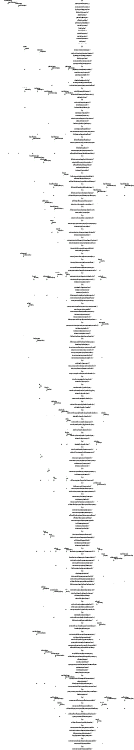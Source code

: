 digraph communication_graph {
	rankdir=BT;
	size="8,5;"
	layer_0 [ color="#ff0000" label="layer 0"];
	equityfund_equityfund_init_start_EquityFundLoop [ shape = rect label="equityfund_equityfund_init_start_EquityFundLoop [-33]" ];
	equityfund_equityfund_init_start_EquityFundLoop -> layer_0;
	government_government_init_start_GovernmentLoop [ shape = rect label="government_government_init_start_GovernmentLoop [-37]" ];
	government_government_init_start_GovernmentLoop -> equityfund_equityfund_init_start_EquityFundLoop;
	reagency_reagency_init_start_REAgencyHousingMarket [ shape = rect label="reagency_reagency_init_start_REAgencyHousingMarket [0]" ];
	reagency_reagency_init_start_REAgencyHousingMarket -> government_government_init_start_GovernmentLoop;
	mall_mall_init_start_MallConsumptionMarket [ shape = rect label="mall_mall_init_start_MallConsumptionMarket [0]" ];
	mall_mall_init_start_MallConsumptionMarket -> reagency_reagency_init_start_REAgencyHousingMarket;
	jpoffice_idle_start_JPOfficeLoop [ shape = rect label="jpoffice_idle_start_JPOfficeLoop [0]" ];
	jpoffice_idle_start_JPOfficeLoop -> mall_mall_init_start_MallConsumptionMarket;
	jpoffice_idle_start_JPOfficeInitEmployment [ shape = rect label="jpoffice_idle_start_JPOfficeInitEmployment [0]" ];
	jpoffice_idle_start_JPOfficeInitEmployment -> jpoffice_idle_start_JPOfficeLoop;
	centralbank_idle_start_CentralBankLoop [ shape = rect label="centralbank_idle_start_CentralBankLoop [0]" ];
	centralbank_idle_start_CentralBankLoop -> jpoffice_idle_start_JPOfficeInitEmployment;
	centralbank_idle_start_CentralBankInitBalanceSheet [ shape = rect label="centralbank_idle_start_CentralBankInitBalanceSheet [0]" ];
	centralbank_idle_start_CentralBankInitBalanceSheet -> centralbank_idle_start_CentralBankLoop;
	government_idle_start_GovernmentLoop [ shape = rect label="government_idle_start_GovernmentLoop [0]" ];
	government_idle_start_GovernmentLoop -> centralbank_idle_start_CentralBankInitBalanceSheet;
	bank_idle_start_BankLoop [ shape = rect label="bank_idle_start_BankLoop [0]" ];
	bank_idle_start_BankLoop -> government_idle_start_GovernmentLoop;
	bank_idle_start_BankInitLoans [ shape = rect label="bank_idle_start_BankInitLoans [0]" ];
	bank_idle_start_BankInitLoans -> bank_idle_start_BankLoop;
	equityfund_idle_start_EquityFundLoop [ shape = rect label="equityfund_idle_start_EquityFundLoop [0]" ];
	equityfund_idle_start_EquityFundLoop -> bank_idle_start_BankInitLoans;
	household_idle_start_HouseholdLoop [ shape = rect label="household_idle_start_HouseholdLoop [0]" ];
	household_idle_start_HouseholdLoop -> equityfund_idle_start_EquityFundLoop;
	household_idle_start_HouseholdInitPostId [ shape = rect label="household_idle_start_HouseholdInitPostId [0]" ];
	household_idle_start_HouseholdInitPostId -> household_idle_start_HouseholdLoop;
	firm_idle_start_FirmLoop [ shape = rect label="firm_idle_start_FirmLoop [0]" ];
	firm_idle_start_FirmLoop -> household_idle_start_HouseholdInitPostId;
	firm_idle_start_FirmInitPostId [ shape = rect label="firm_idle_start_FirmInitPostId [0]" ];
	firm_idle_start_FirmInitPostId -> firm_idle_start_FirmLoop;
	layer_1 [ color="#ff0000" label="layer 1"];
	layer_1 ->firm_idle_start_FirmInitPostId;
	firm_firm_init_post_id_FirmInitPostId_FirmInitEmployment [ shape = rect label="firm_firm_init_post_id_FirmInitPostId_FirmInitEmployment [-1]" ];
	firm_firm_init_post_id_FirmInitPostId_FirmInitEmployment -> layer_1;
	household_household_init_post_id_HouseholdInitPostId_HouseholdInitEmployment [ shape = rect label="household_household_init_post_id_HouseholdInitPostId_HouseholdInitEmployment [-2]" ];
	household_household_init_post_id_HouseholdInitPostId_HouseholdInitEmployment -> firm_firm_init_post_id_FirmInitPostId_FirmInitEmployment;
	reagency_idle_REAgencyHousingMarket_REAgencyCreditPolicyChecks [ shape = rect label="reagency_idle_REAgencyHousingMarket_REAgencyCreditPolicyChecks [0]" ];
	reagency_idle_REAgencyHousingMarket_REAgencyCreditPolicyChecks -> household_household_init_post_id_HouseholdInitPostId_HouseholdInitEmployment;
	mall_idle_MallConsumptionMarket_end [ shape = rect label="mall_idle_MallConsumptionMarket_end [0]" ];
	mall_idle_MallConsumptionMarket_end -> reagency_idle_REAgencyHousingMarket_REAgencyCreditPolicyChecks;
	government_government_iterate_GovernmentLoop_GovernmentCredit [ shape = rect label="government_government_iterate_GovernmentLoop_GovernmentCredit [0]" ];
	government_government_iterate_GovernmentLoop_GovernmentCredit -> mall_idle_MallConsumptionMarket_end;
	equityfund_equityfund_iterate_EquityFundLoop_EquityFundCredit [ shape = rect label="equityfund_equityfund_iterate_EquityFundLoop_EquityFundCredit [0]" ];
	equityfund_equityfund_iterate_EquityFundLoop_EquityFundCredit -> government_government_iterate_GovernmentLoop_GovernmentCredit;
	layer_2 [ color="#ff0000" label="layer 2"];
	layer_2 ->equityfund_equityfund_iterate_EquityFundLoop_EquityFundCredit;
	jpoffice_jpoffice_init_employment_JPOfficeInitEmployment_JPOfficeLoop [ shape = rect label="jpoffice_jpoffice_init_employment_JPOfficeInitEmployment_JPOfficeLoop [-9]" ];
	jpoffice_jpoffice_init_employment_JPOfficeInitEmployment_JPOfficeLoop -> layer_2;
	government_idle_GovernmentCredit_GovernmentMonthly [ shape = rect label="government_idle_GovernmentCredit_GovernmentMonthly [0]" ];
	government_idle_GovernmentCredit_GovernmentMonthly -> jpoffice_jpoffice_init_employment_JPOfficeInitEmployment_JPOfficeLoop;
	equityfund_idle_EquityFundCredit_EFLabourMarket [ shape = rect label="equityfund_idle_EquityFundCredit_EFLabourMarket [0]" ];
	equityfund_idle_EquityFundCredit_EFLabourMarket -> government_idle_GovernmentCredit_GovernmentMonthly;
	layer_3 [ color="#ff0000" label="layer 3"];
	layer_3 ->equityfund_idle_EquityFundCredit_EFLabourMarket;
	jpoffice_jpoffice_iterate_JPOfficeLoop_JPOLabourMarket [ shape = rect label="jpoffice_jpoffice_iterate_JPOfficeLoop_JPOLabourMarket [0]" ];
	jpoffice_jpoffice_iterate_JPOfficeLoop_JPOLabourMarket -> layer_3;
	firm_firm_init_employment_FirmInitEmployment_FirmInitBalanceSheet [ shape = rect label="firm_firm_init_employment_FirmInitEmployment_FirmInitBalanceSheet [5]" ];
	firm_firm_init_employment_FirmInitEmployment_FirmInitBalanceSheet -> jpoffice_jpoffice_iterate_JPOfficeLoop_JPOLabourMarket;
	household_household_init_employment_HouseholdInitEmployment_HouseholdInitBalanceSheet [ shape = rect label="household_household_init_employment_HouseholdInitEmployment_HouseholdInitBalanceSheet [4]" ];
	household_household_init_employment_HouseholdInitEmployment_HouseholdInitBalanceSheet -> firm_firm_init_employment_FirmInitEmployment_FirmInitBalanceSheet;
	layer_4 [ color="#ff0000" label="layer 4"];
	layer_4 ->household_household_init_employment_HouseholdInitEmployment_HouseholdInitBalanceSheet;
	firm_firm_init_balancesheet_FirmInitBalanceSheet_FirmLoop [ shape = rect label="firm_firm_init_balancesheet_FirmInitBalanceSheet_FirmLoop [-10]" ];
	firm_firm_init_balancesheet_FirmInitBalanceSheet_FirmLoop -> layer_4;
	household_household_init_balancesheet_HouseholdInitBalanceSheet_HouseholdLoop [ shape = rect label="household_household_init_balancesheet_HouseholdInitBalanceSheet_HouseholdLoop [-15]" ];
	household_household_init_balancesheet_HouseholdInitBalanceSheet_HouseholdLoop -> firm_firm_init_balancesheet_FirmInitBalanceSheet_FirmLoop;
	jpoffice_idle_JPOLabourMarket_end [ shape = rect label="jpoffice_idle_JPOLabourMarket_end [0]" ];
	jpoffice_idle_JPOLabourMarket_end -> household_household_init_balancesheet_HouseholdInitBalanceSheet_HouseholdLoop;
	layer_5 [ color="#ff0000" label="layer 5"];
	layer_5 ->jpoffice_idle_JPOLabourMarket_end;
	household_household_iterate_HouseholdLoop_HHCreditStart [ shape = rect label="household_household_iterate_HouseholdLoop_HHCreditStart [0]" ];
	household_household_iterate_HouseholdLoop_HHCreditStart -> layer_5;
	firm_firm_iterate_FirmLoop_FirmCreditStart [ shape = rect label="firm_firm_iterate_FirmLoop_FirmCreditStart [0]" ];
	firm_firm_iterate_FirmLoop_FirmCreditStart -> household_household_iterate_HouseholdLoop_HHCreditStart;
	bank_bank_init_loans_BankInitLoans_BankInitMortgages [ shape = rect label="bank_bank_init_loans_BankInitLoans_BankInitMortgages [1]" ];
	bank_bank_init_loans_BankInitLoans_BankInitMortgages -> firm_firm_iterate_FirmLoop_FirmCreditStart;
	layer_6 [ color="#ff0000" label="layer 6"];
	layer_6 ->bank_bank_init_loans_BankInitLoans_BankInitMortgages;
	household_idle_HHCreditStart_HHCreditIsCapitalist [ shape = rect label="household_idle_HHCreditStart_HHCreditIsCapitalist [0]" ];
	household_idle_HHCreditStart_HHCreditIsCapitalist -> layer_6;
	household_idle_HHCreditStart_HHCreditMonthly [ shape = rect label="household_idle_HHCreditStart_HHCreditMonthly [0]" ];
	household_idle_HHCreditStart_HHCreditMonthly -> household_idle_HHCreditStart_HHCreditIsCapitalist;
	firm_firm_credit_compute_income_statement_FirmCreditStart_FirmCreditInvestment [ shape = rect label="firm_firm_credit_compute_income_statement_FirmCreditStart_FirmCreditInvestment [0]" ];
	firm_firm_credit_compute_income_statement_FirmCreditStart_FirmCreditInvestment -> household_idle_HHCreditStart_HHCreditMonthly;
	firm_idle_FirmCreditStart_FirmProductionStart [ shape = rect label="firm_idle_FirmCreditStart_FirmProductionStart [0]" ];
	firm_idle_FirmCreditStart_FirmProductionStart -> firm_firm_credit_compute_income_statement_FirmCreditStart_FirmCreditInvestment;
	bank_bank_init_mortgages_BankInitMortgages_BankInitDeposits [ shape = rect label="bank_bank_init_mortgages_BankInitMortgages_BankInitDeposits [5]" ];
	bank_bank_init_mortgages_BankInitMortgages_BankInitDeposits -> firm_idle_FirmCreditStart_FirmProductionStart;
	layer_7 [ color="#ff0000" label="layer 7"];
	layer_7 ->bank_bank_init_mortgages_BankInitMortgages_BankInitDeposits;
	household_idle_HHCreditIsCapitalist_HHCreditBalanceSheet [ shape = rect label="household_idle_HHCreditIsCapitalist_HHCreditBalanceSheet [0]" ];
	household_idle_HHCreditIsCapitalist_HHCreditBalanceSheet -> layer_7;
	firm_firm_credit_investment_decisions_FirmCreditInvestment_FirmCreditComputeDividends [ shape = rect label="firm_firm_credit_investment_decisions_FirmCreditInvestment_FirmCreditComputeDividends [0]" ];
	firm_firm_credit_investment_decisions_FirmCreditInvestment_FirmCreditComputeDividends -> household_idle_HHCreditIsCapitalist_HHCreditBalanceSheet;
	bank_bank_init_deposits_BankInitDeposits_BankInitBalanceSheet [ shape = rect label="bank_bank_init_deposits_BankInitDeposits_BankInitBalanceSheet [19]" ];
	bank_bank_init_deposits_BankInitDeposits_BankInitBalanceSheet -> firm_firm_credit_investment_decisions_FirmCreditInvestment_FirmCreditComputeDividends;
	layer_8 [ color="#ff0000" label="layer 8"];
	layer_8 ->bank_bank_init_deposits_BankInitDeposits_BankInitBalanceSheet;
	bank_bank_init_balancesheet_BankInitBalanceSheet_BankLoop [ shape = rect label="bank_bank_init_balancesheet_BankInitBalanceSheet_BankLoop [-4]" ];
	bank_bank_init_balancesheet_BankInitBalanceSheet_BankLoop -> layer_8;
	firm_firm_credit_compute_dividends_FirmCreditComputeDividends_FirmCreditLiquidityNeed [ shape = rect label="firm_firm_credit_compute_dividends_FirmCreditComputeDividends_FirmCreditLiquidityNeed [0]" ];
	firm_firm_credit_compute_dividends_FirmCreditComputeDividends_FirmCreditLiquidityNeed -> bank_bank_init_balancesheet_BankInitBalanceSheet_BankLoop;
	layer_9 [ color="#ff0000" label="layer 9"];
	layer_9 ->firm_firm_credit_compute_dividends_FirmCreditComputeDividends_FirmCreditLiquidityNeed;
	bank_bank_iterate_BankLoop_BankCreditStart [ shape = rect label="bank_bank_iterate_BankLoop_BankCreditStart [0]" ];
	bank_bank_iterate_BankLoop_BankCreditStart -> layer_9;
	firm_firm_credit_check_liquidity_need_FirmCreditLiquidityNeed_FirmCreditStatus [ shape = rect label="firm_firm_credit_check_liquidity_need_FirmCreditLiquidityNeed_FirmCreditStatus [0]" ];
	firm_firm_credit_check_liquidity_need_FirmCreditLiquidityNeed_FirmCreditStatus -> bank_bank_iterate_BankLoop_BankCreditStart;
	centralbank_centralbank_init_balancesheet_CentralBankInitBalanceSheet_CentralBankLoop [ shape = rect label="centralbank_centralbank_init_balancesheet_CentralBankInitBalanceSheet_CentralBankLoop [74]" ];
	centralbank_centralbank_init_balancesheet_CentralBankInitBalanceSheet_CentralBankLoop -> firm_firm_credit_check_liquidity_need_FirmCreditLiquidityNeed_FirmCreditStatus;
	layer_10 [ color="#ff0000" label="layer 10"];
	layer_10 ->centralbank_centralbank_init_balancesheet_CentralBankInitBalanceSheet_CentralBankLoop;
	bank_bank_credit_compute_income_statement_BankCreditStart_BankCreditDividends [ shape = rect label="bank_bank_credit_compute_income_statement_BankCreditStart_BankCreditDividends [-4]" ];
	bank_bank_credit_compute_income_statement_BankCreditStart_BankCreditDividends -> layer_10;
	firm_firm_credit_demand_loans_1_FirmCreditStatus_FirmCreditLoanBorrow1 [ shape = rect label="firm_firm_credit_demand_loans_1_FirmCreditStatus_FirmCreditLoanBorrow1 [-7]" ];
	firm_firm_credit_demand_loans_1_FirmCreditStatus_FirmCreditLoanBorrow1 -> bank_bank_credit_compute_income_statement_BankCreditStart_BankCreditDividends;
	centralbank_centralbank_iterate_CentralBankLoop_CentralBankCredit [ shape = rect label="centralbank_centralbank_iterate_CentralBankLoop_CentralBankCredit [0]" ];
	centralbank_centralbank_iterate_CentralBankLoop_CentralBankCredit -> firm_firm_credit_demand_loans_1_FirmCreditStatus_FirmCreditLoanBorrow1;
	bank_idle_BankCreditStart_BankHousingMarket [ shape = rect label="bank_idle_BankCreditStart_BankHousingMarket [0]" ];
	bank_idle_BankCreditStart_BankHousingMarket -> centralbank_centralbank_iterate_CentralBankLoop_CentralBankCredit;
	firm_idle_FirmCreditStatus_FirmCreditPayments [ shape = rect label="firm_idle_FirmCreditStatus_FirmCreditPayments [0]" ];
	firm_idle_FirmCreditStatus_FirmCreditPayments -> bank_idle_BankCreditStart_BankHousingMarket;
	layer_11 [ color="#ff0000" label="layer 11"];
	layer_11 ->firm_idle_FirmCreditStatus_FirmCreditPayments;
	bank_bank_credit_compute_dividends_BankCreditDividends_BankCreditBalanceSheet [ shape = rect label="bank_bank_credit_compute_dividends_BankCreditDividends_BankCreditBalanceSheet [-13]" ];
	bank_bank_credit_compute_dividends_BankCreditDividends_BankCreditBalanceSheet -> layer_11;
	centralbank_idle_CentralBankCredit_CentralBankConsumption [ shape = rect label="centralbank_idle_CentralBankCredit_CentralBankConsumption [0]" ];
	centralbank_idle_CentralBankCredit_CentralBankConsumption -> bank_bank_credit_compute_dividends_BankCreditDividends_BankCreditBalanceSheet;
	centralbank_centralbank_collect_interest_payments_CentralBankCredit_CentralBankDebtRequests [ shape = rect label="centralbank_centralbank_collect_interest_payments_CentralBankCredit_CentralBankDebtRequests [4]" ];
	centralbank_centralbank_collect_interest_payments_CentralBankCredit_CentralBankDebtRequests -> centralbank_idle_CentralBankCredit_CentralBankConsumption;
	layer_12 [ color="#ff0000" label="layer 12"];
	layer_12 ->centralbank_centralbank_collect_interest_payments_CentralBankCredit_CentralBankDebtRequests;
	bank_bank_credit_do_balance_sheet_BankCreditBalanceSheet_BankCreditRequest1 [ shape = rect label="bank_bank_credit_do_balance_sheet_BankCreditBalanceSheet_BankCreditRequest1 [-3]" ];
	bank_bank_credit_do_balance_sheet_BankCreditBalanceSheet_BankCreditRequest1 -> layer_12;
	layer_13 [ color="#ff0000" label="layer 13"];
	layer_13 ->bank_bank_credit_do_balance_sheet_BankCreditBalanceSheet_BankCreditRequest1;
	bank_bank_credit_process_loan_requests_1_BankCreditRequest1_BankCreditRequest2 [ shape = rect label="bank_bank_credit_process_loan_requests_1_BankCreditRequest1_BankCreditRequest2 [7]" ];
	bank_bank_credit_process_loan_requests_1_BankCreditRequest1_BankCreditRequest2 -> layer_13;
	centralbank_centralbank_process_debt_requests_CentralBankDebtRequests_CentralBankConsumption [ shape = rect label="centralbank_centralbank_process_debt_requests_CentralBankDebtRequests_CentralBankConsumption [3]" ];
	centralbank_centralbank_process_debt_requests_CentralBankDebtRequests_CentralBankConsumption -> bank_bank_credit_process_loan_requests_1_BankCreditRequest1_BankCreditRequest2;
	layer_14 [ color="#ff0000" label="layer 14"];
	layer_14 ->centralbank_centralbank_process_debt_requests_CentralBankDebtRequests_CentralBankConsumption;
	centralbank_idle_CentralBankConsumption_CentralBankConsumptionPrices [ shape = rect label="centralbank_idle_CentralBankConsumption_CentralBankConsumptionPrices [0]" ];
	centralbank_idle_CentralBankConsumption_CentralBankConsumptionPrices -> layer_14;
	firm_firm_credit_borrow_loans_1_FirmCreditLoanBorrow1_FirmCreditLoanBorrow2 [ shape = rect label="firm_firm_credit_borrow_loans_1_FirmCreditLoanBorrow1_FirmCreditLoanBorrow2 [2]" ];
	firm_firm_credit_borrow_loans_1_FirmCreditLoanBorrow1_FirmCreditLoanBorrow2 -> centralbank_idle_CentralBankConsumption_CentralBankConsumptionPrices;
	layer_15 [ color="#ff0000" label="layer 15"];
	layer_15 ->firm_firm_credit_borrow_loans_1_FirmCreditLoanBorrow1_FirmCreditLoanBorrow2;
	bank_bank_credit_process_loan_requests_2_BankCreditRequest2_BankCreditLoanWriteOffs [ shape = rect label="bank_bank_credit_process_loan_requests_2_BankCreditRequest2_BankCreditLoanWriteOffs [-2]" ];
	bank_bank_credit_process_loan_requests_2_BankCreditRequest2_BankCreditLoanWriteOffs -> layer_15;
	firm_idle_FirmCreditLoanBorrow2_FirmCreditPayments [ shape = rect label="firm_idle_FirmCreditLoanBorrow2_FirmCreditPayments [0]" ];
	firm_idle_FirmCreditLoanBorrow2_FirmCreditPayments -> bank_bank_credit_process_loan_requests_2_BankCreditRequest2_BankCreditLoanWriteOffs;
	layer_16 [ color="#ff0000" label="layer 16"];
	layer_16 ->firm_idle_FirmCreditLoanBorrow2_FirmCreditPayments;
	firm_firm_credit_borrow_loans_2_FirmCreditLoanBorrow2_FirmCreditIlliquidityStatus [ shape = rect label="firm_firm_credit_borrow_loans_2_FirmCreditLoanBorrow2_FirmCreditIlliquidityStatus [2]" ];
	firm_firm_credit_borrow_loans_2_FirmCreditLoanBorrow2_FirmCreditIlliquidityStatus -> layer_16;
	layer_17 [ color="#ff0000" label="layer 17"];
	layer_17 ->firm_firm_credit_borrow_loans_2_FirmCreditLoanBorrow2_FirmCreditIlliquidityStatus;
	firm_firm_credit_request_equityfund_investment_FirmCreditIlliquidityStatus_FirmCreditLiquidityRecheck [ shape = rect label="firm_firm_credit_request_equityfund_investment_FirmCreditIlliquidityStatus_FirmCreditLiquidityRecheck [-2]" ];
	firm_firm_credit_request_equityfund_investment_FirmCreditIlliquidityStatus_FirmCreditLiquidityRecheck -> layer_17;
	firm_idle_FirmCreditIlliquidityStatus_FirmCreditPayments [ shape = rect label="firm_idle_FirmCreditIlliquidityStatus_FirmCreditPayments [0]" ];
	firm_idle_FirmCreditIlliquidityStatus_FirmCreditPayments -> firm_firm_credit_request_equityfund_investment_FirmCreditIlliquidityStatus_FirmCreditLiquidityRecheck;
	layer_18 [ color="#ff0000" label="layer 18"];
	layer_18 ->firm_idle_FirmCreditIlliquidityStatus_FirmCreditPayments;
	equityfund_equityfund_credit_invest_illiquids_EquityFundCredit_EFCreditShareCollectionBanks [ shape = rect label="equityfund_equityfund_credit_invest_illiquids_EquityFundCredit_EFCreditShareCollectionBanks [-3]" ];
	equityfund_equityfund_credit_invest_illiquids_EquityFundCredit_EFCreditShareCollectionBanks -> layer_18;
	firm_idle_FirmCreditLiquidityRecheck_FirmCreditPayments [ shape = rect label="firm_idle_FirmCreditLiquidityRecheck_FirmCreditPayments [0]" ];
	firm_idle_FirmCreditLiquidityRecheck_FirmCreditPayments -> equityfund_equityfund_credit_invest_illiquids_EquityFundCredit_EFCreditShareCollectionBanks;
	layer_19 [ color="#ff0000" label="layer 19"];
	layer_19 ->firm_idle_FirmCreditLiquidityRecheck_FirmCreditPayments;
	equityfund_equityfund_credit_collect_bank_shares_EFCreditShareCollectionBanks_EFCreditShareCollectionFirms [ shape = rect label="equityfund_equityfund_credit_collect_bank_shares_EFCreditShareCollectionBanks_EFCreditShareCollectionFirms [13]" ];
	equityfund_equityfund_credit_collect_bank_shares_EFCreditShareCollectionBanks_EFCreditShareCollectionFirms -> layer_19;
	firm_firm_credit_check_equityfund_investment_FirmCreditLiquidityRecheck_FirmCreditBankruptcy [ shape = rect label="firm_firm_credit_check_equityfund_investment_FirmCreditLiquidityRecheck_FirmCreditBankruptcy [3]" ];
	firm_firm_credit_check_equityfund_investment_FirmCreditLiquidityRecheck_FirmCreditBankruptcy -> equityfund_equityfund_credit_collect_bank_shares_EFCreditShareCollectionBanks_EFCreditShareCollectionFirms;
	layer_20 [ color="#ff0000" label="layer 20"];
	layer_20 ->firm_firm_credit_check_equityfund_investment_FirmCreditLiquidityRecheck_FirmCreditBankruptcy;
	firm_firm_credit_illiquidity_bankrupt_FirmCreditBankruptcy_FirmCreditBalanceSheet [ shape = rect label="firm_firm_credit_illiquidity_bankrupt_FirmCreditBankruptcy_FirmCreditBalanceSheet [-10]" ];
	firm_firm_credit_illiquidity_bankrupt_FirmCreditBankruptcy_FirmCreditBalanceSheet -> layer_20;
	firm_idle_FirmCreditBankruptcy_FirmCreditPayments [ shape = rect label="firm_idle_FirmCreditBankruptcy_FirmCreditPayments [0]" ];
	firm_idle_FirmCreditBankruptcy_FirmCreditPayments -> firm_firm_credit_illiquidity_bankrupt_FirmCreditBankruptcy_FirmCreditBalanceSheet;
	layer_21 [ color="#ff0000" label="layer 21"];
	layer_21 ->firm_idle_FirmCreditBankruptcy_FirmCreditPayments;
	firm_firm_credit_pay_interest_on_loans_FirmCreditPayments_FirmCreditDividendPayments [ shape = rect label="firm_firm_credit_pay_interest_on_loans_FirmCreditPayments_FirmCreditDividendPayments [-20]" ];
	firm_firm_credit_pay_interest_on_loans_FirmCreditPayments_FirmCreditDividendPayments -> layer_21;
	layer_22 [ color="#ff0000" label="layer 22"];
	layer_22 ->firm_firm_credit_pay_interest_on_loans_FirmCreditPayments_FirmCreditDividendPayments;
	firm_firm_credit_pay_dividends_FirmCreditDividendPayments_FirmCreditBalanceSheet [ shape = rect label="firm_firm_credit_pay_dividends_FirmCreditDividendPayments_FirmCreditBalanceSheet [-1]" ];
	firm_firm_credit_pay_dividends_FirmCreditDividendPayments_FirmCreditBalanceSheet -> layer_22;
	layer_23 [ color="#ff0000" label="layer 23"];
	layer_23 ->firm_firm_credit_pay_dividends_FirmCreditDividendPayments_FirmCreditBalanceSheet;
	firm_firm_credit_do_balance_sheet_FirmCreditBalanceSheet_FirmCreditInsolvencyCheck [ shape = rect label="firm_firm_credit_do_balance_sheet_FirmCreditBalanceSheet_FirmCreditInsolvencyCheck [0]" ];
	firm_firm_credit_do_balance_sheet_FirmCreditBalanceSheet_FirmCreditInsolvencyCheck -> layer_23;
	equityfund_equityfund_credit_collect_firm_shares_EFCreditShareCollectionFirms_EFCreditDistributeShares [ shape = rect label="equityfund_equityfund_credit_collect_firm_shares_EFCreditShareCollectionFirms_EFCreditDistributeShares [1]" ];
	equityfund_equityfund_credit_collect_firm_shares_EFCreditShareCollectionFirms_EFCreditDistributeShares -> firm_firm_credit_do_balance_sheet_FirmCreditBalanceSheet_FirmCreditInsolvencyCheck;
	layer_24 [ color="#ff0000" label="layer 24"];
	layer_24 ->equityfund_equityfund_credit_collect_firm_shares_EFCreditShareCollectionFirms_EFCreditDistributeShares;
	equityfund_equityfund_credit_distribute_shares_EFCreditDistributeShares_EFLabourMarket [ shape = rect label="equityfund_equityfund_credit_distribute_shares_EFCreditDistributeShares_EFLabourMarket [-9]" ];
	equityfund_equityfund_credit_distribute_shares_EFCreditDistributeShares_EFLabourMarket -> layer_24;
	firm_firm_credit_insolvency_bankruptcy_FirmCreditInsolvencyCheck_FirmProductionStart [ shape = rect label="firm_firm_credit_insolvency_bankruptcy_FirmCreditInsolvencyCheck_FirmProductionStart [-16]" ];
	firm_firm_credit_insolvency_bankruptcy_FirmCreditInsolvencyCheck_FirmProductionStart -> equityfund_equityfund_credit_distribute_shares_EFCreditDistributeShares_EFLabourMarket;
	firm_idle_FirmCreditInsolvencyCheck_FirmProductionStart [ shape = rect label="firm_idle_FirmCreditInsolvencyCheck_FirmProductionStart [0]" ];
	firm_idle_FirmCreditInsolvencyCheck_FirmProductionStart -> firm_firm_credit_insolvency_bankruptcy_FirmCreditInsolvencyCheck_FirmProductionStart;
	layer_25 [ color="#ff0000" label="layer 25"];
	layer_25 ->firm_idle_FirmCreditInsolvencyCheck_FirmProductionStart;
	equityfund_idle_EFLabourMarket_EFCreditIncomeStatement [ shape = rect label="equityfund_idle_EFLabourMarket_EFCreditIncomeStatement [0]" ];
	equityfund_idle_EFLabourMarket_EFCreditIncomeStatement -> layer_25;
	firm_idle_FirmProductionStart_FirmProductionSkip [ shape = rect label="firm_idle_FirmProductionStart_FirmProductionSkip [0]" ];
	firm_idle_FirmProductionStart_FirmProductionSkip -> equityfund_idle_EFLabourMarket_EFCreditIncomeStatement;
	firm_idle_FirmProductionStart_FirmLabourStart [ shape = rect label="firm_idle_FirmProductionStart_FirmLabourStart [0]" ];
	firm_idle_FirmProductionStart_FirmLabourStart -> firm_idle_FirmProductionStart_FirmProductionSkip;
	bank_bank_credit_recieve_loan_writeoffs_BankCreditLoanWriteOffs_BankCreditNewEntrants [ shape = rect label="bank_bank_credit_recieve_loan_writeoffs_BankCreditLoanWriteOffs_BankCreditNewEntrants [6]" ];
	bank_bank_credit_recieve_loan_writeoffs_BankCreditLoanWriteOffs_BankCreditNewEntrants -> firm_idle_FirmProductionStart_FirmLabourStart;
	household_household_credit_collect_shares_HHCreditIsCapitalist_HHCreditBalanceSheet [ shape = rect label="household_household_credit_collect_shares_HHCreditIsCapitalist_HHCreditBalanceSheet [6]" ];
	household_household_credit_collect_shares_HHCreditIsCapitalist_HHCreditBalanceSheet -> bank_bank_credit_recieve_loan_writeoffs_BankCreditLoanWriteOffs_BankCreditNewEntrants;
	government_government_collect_capital_tax_GovernmentCredit_GovernmentMonthly [ shape = rect label="government_government_collect_capital_tax_GovernmentCredit_GovernmentMonthly [3]" ];
	government_government_collect_capital_tax_GovernmentCredit_GovernmentMonthly -> household_household_credit_collect_shares_HHCreditIsCapitalist_HHCreditBalanceSheet;
	layer_26 [ color="#ff0000" label="layer 26"];
	layer_26 ->government_government_collect_capital_tax_GovernmentCredit_GovernmentMonthly;
	government_government_distribute_general_benefits_GovernmentMonthly_GovernmentUnemploymentBenefits [ shape = rect label="government_government_distribute_general_benefits_GovernmentMonthly_GovernmentUnemploymentBenefits [-13]" ];
	government_government_distribute_general_benefits_GovernmentMonthly_GovernmentUnemploymentBenefits -> layer_26;
	government_idle_GovernmentMonthly_GovernmentFiscalPolicy [ shape = rect label="government_idle_GovernmentMonthly_GovernmentFiscalPolicy [0]" ];
	government_idle_GovernmentMonthly_GovernmentFiscalPolicy -> government_government_distribute_general_benefits_GovernmentMonthly_GovernmentUnemploymentBenefits;
	household_household_credit_do_balance_sheet_HHCreditBalanceSheet_HHCreditMonthly [ shape = rect label="household_household_credit_do_balance_sheet_HHCreditBalanceSheet_HHCreditMonthly [0]" ];
	household_household_credit_do_balance_sheet_HHCreditBalanceSheet_HHCreditMonthly -> government_idle_GovernmentMonthly_GovernmentFiscalPolicy;
	firm_idle_FirmProductionSkip_FirmProductionRoleCheck [ shape = rect label="firm_idle_FirmProductionSkip_FirmProductionRoleCheck [0]" ];
	firm_idle_FirmProductionSkip_FirmProductionRoleCheck -> household_household_credit_do_balance_sheet_HHCreditBalanceSheet_HHCreditMonthly;
	firm_firm_production_skip_FirmProductionSkip_FirmLabourStart [ shape = rect label="firm_firm_production_skip_FirmProductionSkip_FirmLabourStart [0]" ];
	firm_firm_production_skip_FirmProductionSkip_FirmLabourStart -> firm_idle_FirmProductionSkip_FirmProductionRoleCheck;
	bank_bank_credit_recieve_new_entrant_loan_requests_BankCreditNewEntrants_BankCreditLoanInterests [ shape = rect label="bank_bank_credit_recieve_new_entrant_loan_requests_BankCreditNewEntrants_BankCreditLoanInterests [10]" ];
	bank_bank_credit_recieve_new_entrant_loan_requests_BankCreditNewEntrants_BankCreditLoanInterests -> firm_firm_production_skip_FirmProductionSkip_FirmLabourStart;
	layer_27 [ color="#ff0000" label="layer 27"];
	layer_27 ->bank_bank_credit_recieve_new_entrant_loan_requests_BankCreditNewEntrants_BankCreditLoanInterests;
	government_government_distribute_unemployment_benefits_GovernmentUnemploymentBenefits_GovernmentLabourTax [ shape = rect label="government_government_distribute_unemployment_benefits_GovernmentUnemploymentBenefits_GovernmentLabourTax [-7]" ];
	government_government_distribute_unemployment_benefits_GovernmentUnemploymentBenefits_GovernmentLabourTax -> layer_27;
	household_idle_HHCreditMonthly_HHLabourStart [ shape = rect label="household_idle_HHCreditMonthly_HHLabourStart [0]" ];
	household_idle_HHCreditMonthly_HHLabourStart -> government_government_distribute_unemployment_benefits_GovernmentUnemploymentBenefits_GovernmentLabourTax;
	firm_idle_FirmProductionRoleCheck_FirmProductionConstructor [ shape = rect label="firm_idle_FirmProductionRoleCheck_FirmProductionConstructor [0]" ];
	firm_idle_FirmProductionRoleCheck_FirmProductionConstructor -> household_idle_HHCreditMonthly_HHLabourStart;
	firm_idle_FirmProductionRoleCheck_FirmProductionRegular [ shape = rect label="firm_idle_FirmProductionRoleCheck_FirmProductionRegular [0]" ];
	firm_idle_FirmProductionRoleCheck_FirmProductionRegular -> firm_idle_FirmProductionRoleCheck_FirmProductionConstructor;
	bank_bank_credit_collect_loan_interests_BankCreditLoanInterests_BankHousingMarket [ shape = rect label="bank_bank_credit_collect_loan_interests_BankCreditLoanInterests_BankHousingMarket [20]" ];
	bank_bank_credit_collect_loan_interests_BankCreditLoanInterests_BankHousingMarket -> firm_idle_FirmProductionRoleCheck_FirmProductionRegular;
	layer_28 [ color="#ff0000" label="layer 28"];
	layer_28 ->bank_bank_credit_collect_loan_interests_BankCreditLoanInterests_BankHousingMarket;
	bank_bank_housing_compute_capital_status_BankHousingMarket_BankHousingCrediting [ shape = rect label="bank_bank_housing_compute_capital_status_BankHousingMarket_BankHousingCrediting [-56]" ];
	bank_bank_housing_compute_capital_status_BankHousingMarket_BankHousingCrediting -> layer_28;
	bank_idle_BankHousingMarket_BankUpdateDeposits [ shape = rect label="bank_idle_BankHousingMarket_BankUpdateDeposits [0]" ];
	bank_idle_BankHousingMarket_BankUpdateDeposits -> bank_bank_housing_compute_capital_status_BankHousingMarket_BankHousingCrediting;
	firm_firm_production_construction_plan_FirmProductionConstructor_FirmConstructionLabourDemand [ shape = rect label="firm_firm_production_construction_plan_FirmProductionConstructor_FirmConstructionLabourDemand [0]" ];
	firm_firm_production_construction_plan_FirmProductionConstructor_FirmConstructionLabourDemand -> bank_idle_BankHousingMarket_BankUpdateDeposits;
	firm_firm_production_construct_houses_FirmProductionConstructor_FirmLabourStart [ shape = rect label="firm_firm_production_construct_houses_FirmProductionConstructor_FirmLabourStart [0]" ];
	firm_firm_production_construct_houses_FirmProductionConstructor_FirmLabourStart -> firm_firm_production_construction_plan_FirmProductionConstructor_FirmConstructionLabourDemand;
	firm_firm_production_set_price_FirmProductionRegular_FirmProductionPlanning [ shape = rect label="firm_firm_production_set_price_FirmProductionRegular_FirmProductionPlanning [0]" ];
	firm_firm_production_set_price_FirmProductionRegular_FirmProductionPlanning -> firm_firm_production_construct_houses_FirmProductionConstructor_FirmLabourStart;
	firm_firm_production_produce_goods_FirmProductionRegular_FirmLabourStart [ shape = rect label="firm_firm_production_produce_goods_FirmProductionRegular_FirmLabourStart [0]" ];
	firm_firm_production_produce_goods_FirmProductionRegular_FirmLabourStart -> firm_firm_production_set_price_FirmProductionRegular_FirmProductionPlanning;
	household_household_credit_collect_benefits_HHCreditMonthly_HHLabourStart [ shape = rect label="household_household_credit_collect_benefits_HHCreditMonthly_HHLabourStart [20]" ];
	household_household_credit_collect_benefits_HHCreditMonthly_HHLabourStart -> firm_firm_production_produce_goods_FirmProductionRegular_FirmLabourStart;
	layer_29 [ color="#ff0000" label="layer 29"];
	layer_29 ->household_household_credit_collect_benefits_HHCreditMonthly_HHLabourStart;
	household_idle_HHLabourStart_HHConsumptionStart [ shape = rect label="household_idle_HHLabourStart_HHConsumptionStart [0]" ];
	household_idle_HHLabourStart_HHConsumptionStart -> layer_29;
	firm_firm_production_construction_labour_demand_FirmConstructionLabourDemand_FirmLabourStart [ shape = rect label="firm_firm_production_construction_labour_demand_FirmConstructionLabourDemand_FirmLabourStart [0]" ];
	firm_firm_production_construction_labour_demand_FirmConstructionLabourDemand_FirmLabourStart -> household_idle_HHLabourStart_HHConsumptionStart;
	firm_firm_production_plan_FirmProductionPlanning_FirmProductionLabourDemand [ shape = rect label="firm_firm_production_plan_FirmProductionPlanning_FirmProductionLabourDemand [0]" ];
	firm_firm_production_plan_FirmProductionPlanning_FirmProductionLabourDemand -> firm_firm_production_construction_labour_demand_FirmConstructionLabourDemand_FirmLabourStart;
	layer_30 [ color="#ff0000" label="layer 30"];
	layer_30 ->firm_firm_production_plan_FirmProductionPlanning_FirmProductionLabourDemand;
	firm_firm_production_compute_labour_demand_FirmProductionLabourDemand_FirmLabourStart [ shape = rect label="firm_firm_production_compute_labour_demand_FirmProductionLabourDemand_FirmLabourStart [0]" ];
	firm_firm_production_compute_labour_demand_FirmProductionLabourDemand_FirmLabourStart -> layer_30;
	layer_31 [ color="#ff0000" label="layer 31"];
	layer_31 ->firm_firm_production_compute_labour_demand_FirmProductionLabourDemand_FirmLabourStart;
	firm_firm_labour_workforce_needed_FirmLabourStart_FirmLabourStage1 [ shape = rect label="firm_firm_labour_workforce_needed_FirmLabourStart_FirmLabourStage1 [0]" ];
	firm_firm_labour_workforce_needed_FirmLabourStart_FirmLabourStage1 -> layer_31;
	firm_idle_FirmLabourStart_FirmConsumptionStart [ shape = rect label="firm_idle_FirmLabourStart_FirmConsumptionStart [0]" ];
	firm_idle_FirmLabourStart_FirmConsumptionStart -> firm_firm_labour_workforce_needed_FirmLabourStart_FirmLabourStage1;
	layer_32 [ color="#ff0000" label="layer 32"];
	layer_32 ->firm_idle_FirmLabourStart_FirmConsumptionStart;
	firm_firm_labour_fire_FirmLabourStage1_FirmLabourStage1End [ shape = rect label="firm_firm_labour_fire_FirmLabourStage1_FirmLabourStage1End [-2]" ];
	firm_firm_labour_fire_FirmLabourStage1_FirmLabourStage1End -> layer_32;
	firm_firm_labour_job_announcement_stage1_FirmLabourStage1_FirmLabourStage1Application [ shape = rect label="firm_firm_labour_job_announcement_stage1_FirmLabourStage1_FirmLabourStage1Application [-6]" ];
	firm_firm_labour_job_announcement_stage1_FirmLabourStage1_FirmLabourStage1Application -> firm_firm_labour_fire_FirmLabourStage1_FirmLabourStage1End;
	firm_idle_FirmLabourStage1_FirmLabourStage1End [ shape = rect label="firm_idle_FirmLabourStage1_FirmLabourStage1End [0]" ];
	firm_idle_FirmLabourStage1_FirmLabourStage1End -> firm_firm_labour_job_announcement_stage1_FirmLabourStage1_FirmLabourStage1Application;
	layer_33 [ color="#ff0000" label="layer 33"];
	layer_33 ->firm_idle_FirmLabourStage1_FirmLabourStage1End;
	household_household_labour_check_fired_HHLabourStart_HHLabourStage1 [ shape = rect label="household_household_labour_check_fired_HHLabourStart_HHLabourStage1 [2]" ];
	household_household_labour_check_fired_HHLabourStart_HHLabourStage1 -> layer_33;
	layer_34 [ color="#ff0000" label="layer 34"];
	layer_34 ->household_household_labour_check_fired_HHLabourStart_HHLabourStage1;
	household_household_labour_reemployment_application_HHLabourStage1_HHLabourStage2 [ shape = rect label="household_household_labour_reemployment_application_HHLabourStage1_HHLabourStage2 [-1]" ];
	household_household_labour_reemployment_application_HHLabourStage1_HHLabourStage2 -> layer_34;
	household_idle_HHLabourStage1_HHLabourStage1Applications [ shape = rect label="household_idle_HHLabourStage1_HHLabourStage1Applications [0]" ];
	household_idle_HHLabourStage1_HHLabourStage1Applications -> household_household_labour_reemployment_application_HHLabourStage1_HHLabourStage2;
	layer_35 [ color="#ff0000" label="layer 35"];
	layer_35 ->household_idle_HHLabourStage1_HHLabourStage1Applications;
	household_household_labour_employment_application_HHLabourStage1Applications_HHLabourStage1Placement [ shape = rect label="household_household_labour_employment_application_HHLabourStage1Applications_HHLabourStage1Placement [-6]" ];
	household_household_labour_employment_application_HHLabourStage1Applications_HHLabourStage1Placement -> layer_35;
	jpoffice_jpoffice_labour_stage1_JPOLabourMarket_JPOLabourStage2 [ shape = rect label="jpoffice_jpoffice_labour_stage1_JPOLabourMarket_JPOLabourStage2 [7]" ];
	jpoffice_jpoffice_labour_stage1_JPOLabourMarket_JPOLabourStage2 -> household_household_labour_employment_application_HHLabourStage1Applications_HHLabourStage1Placement;
	layer_36 [ color="#ff0000" label="layer 36"];
	layer_36 ->jpoffice_jpoffice_labour_stage1_JPOLabourMarket_JPOLabourStage2;
	household_household_labour_turnover_HHLabourStage2_HHConsumptionStart [ shape = rect label="household_household_labour_turnover_HHLabourStage2_HHConsumptionStart [0]" ];
	household_household_labour_turnover_HHLabourStage2_HHConsumptionStart -> layer_36;
	firm_firm_labour_job_offer_stage1_FirmLabourStage1Application_FirmLabourStage1End [ shape = rect label="firm_firm_labour_job_offer_stage1_FirmLabourStage1Application_FirmLabourStage1End [3]" ];
	firm_firm_labour_job_offer_stage1_FirmLabourStage1Application_FirmLabourStage1End -> household_household_labour_turnover_HHLabourStage2_HHConsumptionStart;
	layer_37 [ color="#ff0000" label="layer 37"];
	layer_37 ->firm_firm_labour_job_offer_stage1_FirmLabourStage1Application_FirmLabourStage1End;
	firm_firm_labour_update_FirmLabourStage1End_FirmLabourStage2 [ shape = rect label="firm_firm_labour_update_FirmLabourStage1End_FirmLabourStage2 [2]" ];
	firm_firm_labour_update_FirmLabourStage1End_FirmLabourStage2 -> layer_37;
	layer_38 [ color="#ff0000" label="layer 38"];
	layer_38 ->firm_firm_labour_update_FirmLabourStage1End_FirmLabourStage2;
	firm_firm_labour_job_announcement_stage2_FirmLabourStage2_FirmLabourStage2End [ shape = rect label="firm_firm_labour_job_announcement_stage2_FirmLabourStage2_FirmLabourStage2End [-1]" ];
	firm_firm_labour_job_announcement_stage2_FirmLabourStage2_FirmLabourStage2End -> layer_38;
	firm_idle_FirmLabourStage2_FirmConsumptionStart [ shape = rect label="firm_idle_FirmLabourStage2_FirmConsumptionStart [0]" ];
	firm_idle_FirmLabourStage2_FirmConsumptionStart -> firm_firm_labour_job_announcement_stage2_FirmLabourStage2_FirmLabourStage2End;
	layer_39 [ color="#ff0000" label="layer 39"];
	layer_39 ->firm_idle_FirmLabourStage2_FirmConsumptionStart;
	jpoffice_jpoffice_labour_stage2_JPOLabourStage2_end [ shape = rect label="jpoffice_jpoffice_labour_stage2_JPOLabourStage2_end [7]" ];
	jpoffice_jpoffice_labour_stage2_JPOLabourStage2_end -> layer_39;
	layer_40 [ color="#ff0000" label="layer 40"];
	layer_40 ->jpoffice_jpoffice_labour_stage2_JPOLabourStage2_end;
	firm_firm_labour_job_offer_stage2_FirmLabourStage2End_FirmConsumptionStart [ shape = rect label="firm_firm_labour_job_offer_stage2_FirmLabourStage2End_FirmConsumptionStart [2]" ];
	firm_firm_labour_job_offer_stage2_FirmLabourStage2End_FirmConsumptionStart -> layer_40;
	household_household_labour_employment_HHLabourStage1Placement_HHConsumptionStart [ shape = rect label="household_household_labour_employment_HHLabourStage1Placement_HHConsumptionStart [1]" ];
	household_household_labour_employment_HHLabourStage1Placement_HHConsumptionStart -> firm_firm_labour_job_offer_stage2_FirmLabourStage2End_FirmConsumptionStart;
	layer_41 [ color="#ff0000" label="layer 41"];
	layer_41 ->household_household_labour_employment_HHLabourStage1Placement_HHConsumptionStart;
	firm_firm_consumption_supply_FirmConsumptionStart_FirmReceiveSales [ shape = rect label="firm_firm_consumption_supply_FirmConsumptionStart_FirmReceiveSales [-4]" ];
	firm_firm_consumption_supply_FirmConsumptionStart_FirmReceiveSales -> layer_41;
	household_household_consumption_compute_budget_HHConsumptionStart_HHConsumptionWeekly [ shape = rect label="household_household_consumption_compute_budget_HHConsumptionStart_HHConsumptionWeekly [0]" ];
	household_household_consumption_compute_budget_HHConsumptionStart_HHConsumptionWeekly -> firm_firm_consumption_supply_FirmConsumptionStart_FirmReceiveSales;
	household_idle_HHConsumptionStart_HHConsumptionWeekly [ shape = rect label="household_idle_HHConsumptionStart_HHConsumptionWeekly [0]" ];
	household_idle_HHConsumptionStart_HHConsumptionWeekly -> household_household_consumption_compute_budget_HHConsumptionStart_HHConsumptionWeekly;
	firm_idle_FirmConsumptionStart_FirmHousingStart [ shape = rect label="firm_idle_FirmConsumptionStart_FirmHousingStart [0]" ];
	firm_idle_FirmConsumptionStart_FirmHousingStart -> household_idle_HHConsumptionStart_HHConsumptionWeekly;
	layer_42 [ color="#ff0000" label="layer 42"];
	layer_42 ->firm_idle_FirmConsumptionStart_FirmHousingStart;
	household_household_consumption_demand_HHConsumptionWeekly_HHConsumptionRecieveGoods [ shape = rect label="household_household_consumption_demand_HHConsumptionWeekly_HHConsumptionRecieveGoods [-2]" ];
	household_household_consumption_demand_HHConsumptionWeekly_HHConsumptionRecieveGoods -> layer_42;
	household_idle_HHConsumptionWeekly_HHHousingStart [ shape = rect label="household_idle_HHConsumptionWeekly_HHHousingStart [0]" ];
	household_idle_HHConsumptionWeekly_HHHousingStart -> household_household_consumption_demand_HHConsumptionWeekly_HHConsumptionRecieveGoods;
	layer_43 [ color="#ff0000" label="layer 43"];
	layer_43 ->household_idle_HHConsumptionWeekly_HHHousingStart;
	mall_mall_consumption_shopping_MallConsumptionMarket_MallConsumptionSummary [ shape = rect label="mall_mall_consumption_shopping_MallConsumptionMarket_MallConsumptionSummary [6]" ];
	mall_mall_consumption_shopping_MallConsumptionMarket_MallConsumptionSummary -> layer_43;
	layer_44 [ color="#ff0000" label="layer 44"];
	layer_44 ->mall_mall_consumption_shopping_MallConsumptionMarket_MallConsumptionSummary;
	mall_mall_consumption_summary_MallConsumptionSummary_end [ shape = rect label="mall_mall_consumption_summary_MallConsumptionSummary_end [-3]" ];
	mall_mall_consumption_summary_MallConsumptionSummary_end -> layer_44;
	firm_firm_consumption_receive_sales_FirmReceiveSales_FirmConsumptionPrice [ shape = rect label="firm_firm_consumption_receive_sales_FirmReceiveSales_FirmConsumptionPrice [3]" ];
	firm_firm_consumption_receive_sales_FirmReceiveSales_FirmConsumptionPrice -> mall_mall_consumption_summary_MallConsumptionSummary_end;
	household_household_consumption_recieve_goods_HHConsumptionRecieveGoods_HHHousingStart [ shape = rect label="household_household_consumption_recieve_goods_HHConsumptionRecieveGoods_HHHousingStart [2]" ];
	household_household_consumption_recieve_goods_HHConsumptionRecieveGoods_HHHousingStart -> firm_firm_consumption_receive_sales_FirmReceiveSales_FirmConsumptionPrice;
	layer_45 [ color="#ff0000" label="layer 45"];
	layer_45 ->household_household_consumption_recieve_goods_HHConsumptionRecieveGoods_HHHousingStart;
	household_household_housing_market_role_HHHousingStart_HHHousingRole [ shape = rect label="household_household_housing_market_role_HHHousingStart_HHHousingRole [0]" ];
	household_household_housing_market_role_HHHousingStart_HHHousingRole -> layer_45;
	household_idle_HHHousingStart_HHLabourPayroll [ shape = rect label="household_idle_HHHousingStart_HHLabourPayroll [0]" ];
	household_idle_HHHousingStart_HHLabourPayroll -> household_household_housing_market_role_HHHousingStart_HHHousingRole;
	firm_firm_consumption_update_market_price_FirmConsumptionPrice_FirmHousingStart [ shape = rect label="firm_firm_consumption_update_market_price_FirmConsumptionPrice_FirmHousingStart [6]" ];
	firm_firm_consumption_update_market_price_FirmConsumptionPrice_FirmHousingStart -> household_idle_HHHousingStart_HHLabourPayroll;
	centralbank_centralbank_trace_goods_prices_CentralBankConsumption_CentralBankConsumptionPrices [ shape = rect label="centralbank_centralbank_trace_goods_prices_CentralBankConsumption_CentralBankConsumptionPrices [3]" ];
	centralbank_centralbank_trace_goods_prices_CentralBankConsumption_CentralBankConsumptionPrices -> firm_firm_consumption_update_market_price_FirmConsumptionPrice_FirmHousingStart;
	layer_46 [ color="#ff0000" label="layer 46"];
	layer_46 ->centralbank_centralbank_trace_goods_prices_CentralBankConsumption_CentralBankConsumptionPrices;
	household_household_housing_sell_HHHousingRole_HHHousingRevenue [ shape = rect label="household_household_housing_sell_HHHousingRole_HHHousingRevenue [-10]" ];
	household_household_housing_sell_HHHousingRole_HHHousingRevenue -> layer_46;
	household_household_housing_fire_sell_HHHousingRole_HHHousingRevenue [ shape = rect label="household_household_housing_fire_sell_HHHousingRole_HHHousingRevenue [-11]" ];
	household_household_housing_fire_sell_HHHousingRole_HHHousingRevenue -> household_household_housing_sell_HHHousingRole_HHHousingRevenue;
	centralbank_centralbank_update_price_indices_CentralBankConsumptionPrices_CentralBankHousing [ shape = rect label="centralbank_centralbank_update_price_indices_CentralBankConsumptionPrices_CentralBankHousing [0]" ];
	centralbank_centralbank_update_price_indices_CentralBankConsumptionPrices_CentralBankHousing -> household_household_housing_fire_sell_HHHousingRole_HHHousingRevenue;
	centralbank_idle_CentralBankConsumptionPrices_CentralBankHousing [ shape = rect label="centralbank_idle_CentralBankConsumptionPrices_CentralBankHousing [0]" ];
	centralbank_idle_CentralBankConsumptionPrices_CentralBankHousing -> centralbank_centralbank_update_price_indices_CentralBankConsumptionPrices_CentralBankHousing;
	household_household_housing_check_wealth_HHHousingRole_HHHousingCheckWealth [ shape = rect label="household_household_housing_check_wealth_HHHousingRole_HHHousingCheckWealth [0]" ];
	household_household_housing_check_wealth_HHHousingRole_HHHousingCheckWealth -> centralbank_idle_CentralBankConsumptionPrices_CentralBankHousing;
	household_idle_HHHousingRole_HHHousingPrice [ shape = rect label="household_idle_HHHousingRole_HHHousingPrice [0]" ];
	household_idle_HHHousingRole_HHHousingPrice -> household_household_housing_check_wealth_HHHousingRole_HHHousingCheckWealth;
	firm_idle_FirmHousingStart_FirmHousingMarket [ shape = rect label="firm_idle_FirmHousingStart_FirmHousingMarket [0]" ];
	firm_idle_FirmHousingStart_FirmHousingMarket -> household_idle_HHHousingRole_HHHousingPrice;
	firm_idle_FirmHousingStart_FirmLabourPayWages [ shape = rect label="firm_idle_FirmHousingStart_FirmLabourPayWages [0]" ];
	firm_idle_FirmHousingStart_FirmLabourPayWages -> firm_idle_FirmHousingStart_FirmHousingMarket;
	layer_47 [ color="#ff0000" label="layer 47"];
	layer_47 ->firm_idle_FirmHousingStart_FirmLabourPayWages;
	firm_firm_housing_enter_market_FirmHousingMarket_FirmHousingSell [ shape = rect label="firm_firm_housing_enter_market_FirmHousingMarket_FirmHousingSell [-2]" ];
	firm_firm_housing_enter_market_FirmHousingMarket_FirmHousingSell -> layer_47;
	household_household_housing_enter_market_HHHousingCheckWealth_HHHousingBargain [ shape = rect label="household_household_housing_enter_market_HHHousingCheckWealth_HHHousingBargain [-4]" ];
	household_household_housing_enter_market_HHHousingCheckWealth_HHHousingBargain -> firm_firm_housing_enter_market_FirmHousingMarket_FirmHousingSell;
	centralbank_idle_CentralBankHousing_CentralBankLabour [ shape = rect label="centralbank_idle_CentralBankHousing_CentralBankLabour [0]" ];
	centralbank_idle_CentralBankHousing_CentralBankLabour -> household_household_housing_enter_market_HHHousingCheckWealth_HHHousingBargain;
	household_idle_HHHousingCheckWealth_HHHousingPrice [ shape = rect label="household_idle_HHHousingCheckWealth_HHHousingPrice [0]" ];
	household_idle_HHHousingCheckWealth_HHHousingPrice -> centralbank_idle_CentralBankHousing_CentralBankLabour;
	firm_idle_FirmHousingMarket_FirmLabourPayWages [ shape = rect label="firm_idle_FirmHousingMarket_FirmLabourPayWages [0]" ];
	firm_idle_FirmHousingMarket_FirmLabourPayWages -> household_idle_HHHousingCheckWealth_HHHousingPrice;
	layer_48 [ color="#ff0000" label="layer 48"];
	layer_48 ->firm_idle_FirmHousingMarket_FirmLabourPayWages;
	reagency_reagency_housing_process_REAgencyHousingMarket_REAgencyHousingSummary [ shape = rect label="reagency_reagency_housing_process_REAgencyHousingMarket_REAgencyHousingSummary [62]" ];
	reagency_reagency_housing_process_REAgencyHousingMarket_REAgencyHousingSummary -> layer_48;
	layer_49 [ color="#ff0000" label="layer 49"];
	layer_49 ->reagency_reagency_housing_process_REAgencyHousingMarket_REAgencyHousingSummary;
	reagency_reagency_housing_summary_REAgencyHousingSummary_REAgencyCreditPolicyChecks [ shape = rect label="reagency_reagency_housing_summary_REAgencyHousingSummary_REAgencyCreditPolicyChecks [-14]" ];
	reagency_reagency_housing_summary_REAgencyHousingSummary_REAgencyCreditPolicyChecks -> layer_49;
	household_household_housing_collect_sale_revenue_HHHousingRevenue_HHHousingPrice [ shape = rect label="household_household_housing_collect_sale_revenue_HHHousingRevenue_HHHousingPrice [0]" ];
	household_household_housing_collect_sale_revenue_HHHousingRevenue_HHHousingPrice -> reagency_reagency_housing_summary_REAgencyHousingSummary_REAgencyCreditPolicyChecks;
	firm_firm_housing_collect_sale_revenues_FirmHousingSell_FirmHousingPrice [ shape = rect label="firm_firm_housing_collect_sale_revenues_FirmHousingSell_FirmHousingPrice [5]" ];
	firm_firm_housing_collect_sale_revenues_FirmHousingSell_FirmHousingPrice -> household_household_housing_collect_sale_revenue_HHHousingRevenue_HHHousingPrice;
	household_household_housing_buy_HHHousingBargain_HHHousingPrice [ shape = rect label="household_household_housing_buy_HHHousingBargain_HHHousingPrice [3]" ];
	household_household_housing_buy_HHHousingBargain_HHHousingPrice -> firm_firm_housing_collect_sale_revenues_FirmHousingSell_FirmHousingPrice;
	bank_bank_housing_deliver_mortages_BankHousingCrediting_BankHousingSales [ shape = rect label="bank_bank_housing_deliver_mortages_BankHousingCrediting_BankHousingSales [2]" ];
	bank_bank_housing_deliver_mortages_BankHousingCrediting_BankHousingSales -> household_household_housing_buy_HHHousingBargain_HHHousingPrice;
	layer_50 [ color="#ff0000" label="layer 50"];
	layer_50 ->bank_bank_housing_deliver_mortages_BankHousingCrediting_BankHousingSales;
	reagency_idle_REAgencyCreditPolicyChecks_end [ shape = rect label="reagency_idle_REAgencyCreditPolicyChecks_end [0]" ];
	reagency_idle_REAgencyCreditPolicyChecks_end -> layer_50;
	firm_firm_housing_update_market_price_FirmHousingPrice_FirmLabourPayWages [ shape = rect label="firm_firm_housing_update_market_price_FirmHousingPrice_FirmLabourPayWages [9]" ];
	firm_firm_housing_update_market_price_FirmHousingPrice_FirmLabourPayWages -> reagency_idle_REAgencyCreditPolicyChecks_end;
	household_household_housing_update_market_price_HHHousingPrice_HHHousingPayments [ shape = rect label="household_household_housing_update_market_price_HHHousingPrice_HHHousingPayments [8]" ];
	household_household_housing_update_market_price_HHHousingPrice_HHHousingPayments -> firm_firm_housing_update_market_price_FirmHousingPrice_FirmLabourPayWages;
	centralbank_centralbank_trace_housing_prices_CentralBankHousing_CentralBankLabour [ shape = rect label="centralbank_centralbank_trace_housing_prices_CentralBankHousing_CentralBankLabour [6]" ];
	centralbank_centralbank_trace_housing_prices_CentralBankHousing_CentralBankLabour -> household_household_housing_update_market_price_HHHousingPrice_HHHousingPayments;
	bank_bank_housing_recieve_mortgage_principals_BankHousingSales_BankHousingMortgages [ shape = rect label="bank_bank_housing_recieve_mortgage_principals_BankHousingSales_BankHousingMortgages [4]" ];
	bank_bank_housing_recieve_mortgage_principals_BankHousingSales_BankHousingMortgages -> centralbank_centralbank_trace_housing_prices_CentralBankHousing_CentralBankLabour;
	layer_51 [ color="#ff0000" label="layer 51"];
	layer_51 ->bank_bank_housing_recieve_mortgage_principals_BankHousingSales_BankHousingMortgages;
	household_household_housing_pay_mortgages_HHHousingPayments_HHHousingWriteOff [ shape = rect label="household_household_housing_pay_mortgages_HHHousingPayments_HHHousingWriteOff [-4]" ];
	household_household_housing_pay_mortgages_HHHousingPayments_HHHousingWriteOff -> layer_51;
	firm_firm_labour_pay_wages_FirmLabourPayWages_FirmLabourWageAdjustment [ shape = rect label="firm_firm_labour_pay_wages_FirmLabourPayWages_FirmLabourWageAdjustment [-8]" ];
	firm_firm_labour_pay_wages_FirmLabourPayWages_FirmLabourWageAdjustment -> household_household_housing_pay_mortgages_HHHousingPayments_HHHousingWriteOff;
	centralbank_idle_CentralBankLabour_CentralBankPolicy [ shape = rect label="centralbank_idle_CentralBankLabour_CentralBankPolicy [0]" ];
	centralbank_idle_CentralBankLabour_CentralBankPolicy -> firm_firm_labour_pay_wages_FirmLabourPayWages_FirmLabourWageAdjustment;
	firm_idle_FirmLabourPayWages_FirmUpdateDeposits [ shape = rect label="firm_idle_FirmLabourPayWages_FirmUpdateDeposits [0]" ];
	firm_idle_FirmLabourPayWages_FirmUpdateDeposits -> centralbank_idle_CentralBankLabour_CentralBankPolicy;
	layer_52 [ color="#ff0000" label="layer 52"];
	layer_52 ->firm_idle_FirmLabourPayWages_FirmUpdateDeposits;
	household_household_housing_debt_writeoff_HHHousingWriteOff_HHLabourPayroll [ shape = rect label="household_household_housing_debt_writeoff_HHHousingWriteOff_HHLabourPayroll [-1]" ];
	household_household_housing_debt_writeoff_HHHousingWriteOff_HHLabourPayroll -> layer_52;
	bank_bank_housing_recieve_mortgages_BankHousingMortgages_BankHousingWriteOff [ shape = rect label="bank_bank_housing_recieve_mortgages_BankHousingMortgages_BankHousingWriteOff [4]" ];
	bank_bank_housing_recieve_mortgages_BankHousingMortgages_BankHousingWriteOff -> household_household_housing_debt_writeoff_HHHousingWriteOff_HHLabourPayroll;
	government_government_collect_labour_tax_GovernmentLabourTax_GovernmentLabourStatus [ shape = rect label="government_government_collect_labour_tax_GovernmentLabourTax_GovernmentLabourStatus [2]" ];
	government_government_collect_labour_tax_GovernmentLabourTax_GovernmentLabourStatus -> bank_bank_housing_recieve_mortgages_BankHousingMortgages_BankHousingWriteOff;
	layer_53 [ color="#ff0000" label="layer 53"];
	layer_53 ->government_government_collect_labour_tax_GovernmentLabourTax_GovernmentLabourStatus;
	household_idle_HHLabourPayroll_HouseholdUpdateDeposits [ shape = rect label="household_idle_HHLabourPayroll_HouseholdUpdateDeposits [0]" ];
	household_idle_HHLabourPayroll_HouseholdUpdateDeposits -> layer_53;
	household_household_labour_receive_wage_HHLabourPayroll_HHLabourEmploymentStatus [ shape = rect label="household_household_labour_receive_wage_HHLabourPayroll_HHLabourEmploymentStatus [6]" ];
	household_household_labour_receive_wage_HHLabourPayroll_HHLabourEmploymentStatus -> household_idle_HHLabourPayroll_HouseholdUpdateDeposits;
	bank_bank_housing_debt_writeoff_BankHousingWriteOff_BankUpdateDeposits [ shape = rect label="bank_bank_housing_debt_writeoff_BankHousingWriteOff_BankUpdateDeposits [1]" ];
	bank_bank_housing_debt_writeoff_BankHousingWriteOff_BankUpdateDeposits -> household_household_labour_receive_wage_HHLabourPayroll_HHLabourEmploymentStatus;
	layer_54 [ color="#ff0000" label="layer 54"];
	layer_54 ->bank_bank_housing_debt_writeoff_BankHousingWriteOff_BankUpdateDeposits;
	household_household_labour_report_status_HHLabourEmploymentStatus_HouseholdUpdateDeposits [ shape = rect label="household_household_labour_report_status_HHLabourEmploymentStatus_HouseholdUpdateDeposits [-1]" ];
	household_household_labour_report_status_HHLabourEmploymentStatus_HouseholdUpdateDeposits -> layer_54;
	bank_idle_BankUpdateDeposits_BankCreditPolicyChecks [ shape = rect label="bank_idle_BankUpdateDeposits_BankCreditPolicyChecks [0]" ];
	bank_idle_BankUpdateDeposits_BankCreditPolicyChecks -> household_household_labour_report_status_HHLabourEmploymentStatus_HouseholdUpdateDeposits;
	layer_55 [ color="#ff0000" label="layer 55"];
	layer_55 ->bank_idle_BankUpdateDeposits_BankCreditPolicyChecks;
	household_household_update_bank_account_HouseholdUpdateDeposits_HHCreditPolicyChecks [ shape = rect label="household_household_update_bank_account_HouseholdUpdateDeposits_HHCreditPolicyChecks [-12]" ];
	household_household_update_bank_account_HouseholdUpdateDeposits_HHCreditPolicyChecks -> layer_55;
	household_idle_HouseholdUpdateDeposits_HHCreditPolicyChecks [ shape = rect label="household_idle_HouseholdUpdateDeposits_HHCreditPolicyChecks [0]" ];
	household_idle_HouseholdUpdateDeposits_HHCreditPolicyChecks -> household_household_update_bank_account_HouseholdUpdateDeposits_HHCreditPolicyChecks;
	firm_firm_labour_trace_wages_FirmLabourWageAdjustment_FirmUpdateDeposits [ shape = rect label="firm_firm_labour_trace_wages_FirmLabourWageAdjustment_FirmUpdateDeposits [6]" ];
	firm_firm_labour_trace_wages_FirmLabourWageAdjustment_FirmUpdateDeposits -> household_idle_HouseholdUpdateDeposits_HHCreditPolicyChecks;
	equityfund_equityfund_audit_dividends_EFLabourMarket_EFCreditIncomeStatement [ shape = rect label="equityfund_equityfund_audit_dividends_EFLabourMarket_EFCreditIncomeStatement [3]" ];
	equityfund_equityfund_audit_dividends_EFLabourMarket_EFCreditIncomeStatement -> firm_firm_labour_trace_wages_FirmLabourWageAdjustment_FirmUpdateDeposits;
	government_government_trace_unemployment_status_GovernmentLabourStatus_GovernmentFiscalPolicy [ shape = rect label="government_government_trace_unemployment_status_GovernmentLabourStatus_GovernmentFiscalPolicy [2]" ];
	government_government_trace_unemployment_status_GovernmentLabourStatus_GovernmentFiscalPolicy -> equityfund_equityfund_audit_dividends_EFLabourMarket_EFCreditIncomeStatement;
	centralbank_centralbank_trace_unemployment_status_CentralBankLabour_CentralBankPolicy [ shape = rect label="centralbank_centralbank_trace_unemployment_status_CentralBankLabour_CentralBankPolicy [1]" ];
	centralbank_centralbank_trace_unemployment_status_CentralBankLabour_CentralBankPolicy -> government_government_trace_unemployment_status_GovernmentLabourStatus_GovernmentFiscalPolicy;
	layer_56 [ color="#ff0000" label="layer 56"];
	layer_56 ->centralbank_centralbank_trace_unemployment_status_CentralBankLabour_CentralBankPolicy;
	firm_firm_update_bank_account_FirmUpdateDeposits_FirmCreditPolicyChecks [ shape = rect label="firm_firm_update_bank_account_FirmUpdateDeposits_FirmCreditPolicyChecks [-3]" ];
	firm_firm_update_bank_account_FirmUpdateDeposits_FirmCreditPolicyChecks -> layer_56;
	centralbank_centralbank_compute_income_statement_CentralBankPolicy_CentralBankGovernmentRequests [ shape = rect label="centralbank_centralbank_compute_income_statement_CentralBankPolicy_CentralBankGovernmentRequests [-8]" ];
	centralbank_centralbank_compute_income_statement_CentralBankPolicy_CentralBankGovernmentRequests -> firm_firm_update_bank_account_FirmUpdateDeposits_FirmCreditPolicyChecks;
	centralbank_idle_CentralBankPolicy_end [ shape = rect label="centralbank_idle_CentralBankPolicy_end [0]" ];
	centralbank_idle_CentralBankPolicy_end -> centralbank_centralbank_compute_income_statement_CentralBankPolicy_CentralBankGovernmentRequests;
	government_idle_GovernmentFiscalPolicy_end [ shape = rect label="government_idle_GovernmentFiscalPolicy_end [0]" ];
	government_idle_GovernmentFiscalPolicy_end -> centralbank_idle_CentralBankPolicy_end;
	equityfund_equityfund_credit_compute_income_statement_EFCreditIncomeStatement_EFCreditBalanceSheet [ shape = rect label="equityfund_equityfund_credit_compute_income_statement_EFCreditIncomeStatement_EFCreditBalanceSheet [0]" ];
	equityfund_equityfund_credit_compute_income_statement_EFCreditIncomeStatement_EFCreditBalanceSheet -> government_idle_GovernmentFiscalPolicy_end;
	equityfund_idle_EFCreditIncomeStatement_end [ shape = rect label="equityfund_idle_EFCreditIncomeStatement_end [0]" ];
	equityfund_idle_EFCreditIncomeStatement_end -> equityfund_equityfund_credit_compute_income_statement_EFCreditIncomeStatement_EFCreditBalanceSheet;
	household_idle_HHCreditPolicyChecks_end [ shape = rect label="household_idle_HHCreditPolicyChecks_end [0]" ];
	household_idle_HHCreditPolicyChecks_end -> equityfund_idle_EFCreditIncomeStatement_end;
	firm_idle_FirmUpdateDeposits_FirmCreditPolicyChecks [ shape = rect label="firm_idle_FirmUpdateDeposits_FirmCreditPolicyChecks [0]" ];
	firm_idle_FirmUpdateDeposits_FirmCreditPolicyChecks -> household_idle_HHCreditPolicyChecks_end;
	layer_57 [ color="#ff0000" label="layer 57"];
	layer_57 ->firm_idle_FirmUpdateDeposits_FirmCreditPolicyChecks;
	equityfund_equityfund_credit_do_balance_sheet_EFCreditBalanceSheet_EFCreditPolicyChecks [ shape = rect label="equityfund_equityfund_credit_do_balance_sheet_EFCreditBalanceSheet_EFCreditPolicyChecks [-7]" ];
	equityfund_equityfund_credit_do_balance_sheet_EFCreditBalanceSheet_EFCreditPolicyChecks -> layer_57;
	firm_idle_FirmCreditPolicyChecks_end [ shape = rect label="firm_idle_FirmCreditPolicyChecks_end [0]" ];
	firm_idle_FirmCreditPolicyChecks_end -> equityfund_equityfund_credit_do_balance_sheet_EFCreditBalanceSheet_EFCreditPolicyChecks;
	bank_bank_update_deposits_BankUpdateDeposits_BankCreditPolicyChecks [ shape = rect label="bank_bank_update_deposits_BankUpdateDeposits_BankCreditPolicyChecks [15]" ];
	bank_bank_update_deposits_BankUpdateDeposits_BankCreditPolicyChecks -> firm_idle_FirmCreditPolicyChecks_end;
	government_government_collect_centralbank_profit_GovernmentFiscalPolicy_GovernmentIncomeStatement [ shape = rect label="government_government_collect_centralbank_profit_GovernmentFiscalPolicy_GovernmentIncomeStatement [8]" ];
	government_government_collect_centralbank_profit_GovernmentFiscalPolicy_GovernmentIncomeStatement -> bank_bank_update_deposits_BankUpdateDeposits_BankCreditPolicyChecks;
	layer_58 [ color="#ff0000" label="layer 58"];
	layer_58 ->government_government_collect_centralbank_profit_GovernmentFiscalPolicy_GovernmentIncomeStatement;
	government_government_compute_income_statement_GovernmentIncomeStatement_GovernmentBalanceSheet [ shape = rect label="government_government_compute_income_statement_GovernmentIncomeStatement_GovernmentBalanceSheet [0]" ];
	government_government_compute_income_statement_GovernmentIncomeStatement_GovernmentBalanceSheet -> layer_58;
	bank_idle_BankCreditPolicyChecks_end [ shape = rect label="bank_idle_BankCreditPolicyChecks_end [0]" ];
	bank_idle_BankCreditPolicyChecks_end -> government_government_compute_income_statement_GovernmentIncomeStatement_GovernmentBalanceSheet;
	layer_59 [ color="#ff0000" label="layer 59"];
	layer_59 ->bank_idle_BankCreditPolicyChecks_end;
	government_government_do_balance_sheet_GovernmentBalanceSheet_GovernmentUpdatePolicy [ shape = rect label="government_government_do_balance_sheet_GovernmentBalanceSheet_GovernmentUpdatePolicy [-3]" ];
	government_government_do_balance_sheet_GovernmentBalanceSheet_GovernmentUpdatePolicy -> layer_59;
	layer_60 [ color="#ff0000" label="layer 60"];
	layer_60 ->government_government_do_balance_sheet_GovernmentBalanceSheet_GovernmentUpdatePolicy;
	government_government_update_fiscal_policy_GovernmentUpdatePolicy_end [ shape = rect label="government_government_update_fiscal_policy_GovernmentUpdatePolicy_end [-11]" ];
	government_government_update_fiscal_policy_GovernmentUpdatePolicy_end -> layer_60;
	centralbank_centralbank_process_government_requests_CentralBankGovernmentRequests_CentralBankBalanceSheet [ shape = rect label="centralbank_centralbank_process_government_requests_CentralBankGovernmentRequests_CentralBankBalanceSheet [3]" ];
	centralbank_centralbank_process_government_requests_CentralBankGovernmentRequests_CentralBankBalanceSheet -> government_government_update_fiscal_policy_GovernmentUpdatePolicy_end;
	layer_61 [ color="#ff0000" label="layer 61"];
	layer_61 ->centralbank_centralbank_process_government_requests_CentralBankGovernmentRequests_CentralBankBalanceSheet;
	centralbank_centralbank_do_balance_sheet_CentralBankBalanceSheet_CentralBankUpdateInterestRate [ shape = rect label="centralbank_centralbank_do_balance_sheet_CentralBankBalanceSheet_CentralBankUpdateInterestRate [7]" ];
	centralbank_centralbank_do_balance_sheet_CentralBankBalanceSheet_CentralBankUpdateInterestRate -> layer_61;
	equityfund_equityfund_credit_check_tax_rate_EFCreditPolicyChecks_end [ shape = rect label="equityfund_equityfund_credit_check_tax_rate_EFCreditPolicyChecks_end [2]" ];
	equityfund_equityfund_credit_check_tax_rate_EFCreditPolicyChecks_end -> centralbank_centralbank_do_balance_sheet_CentralBankBalanceSheet_CentralBankUpdateInterestRate;
	layer_62 [ color="#ff0000" label="layer 62"];
	layer_62 ->equityfund_equityfund_credit_check_tax_rate_EFCreditPolicyChecks_end;
	centralbank_centralbank_set_interest_rate_CentralBankUpdateInterestRate_end [ shape = rect label="centralbank_centralbank_set_interest_rate_CentralBankUpdateInterestRate_end [-1]" ];
	centralbank_centralbank_set_interest_rate_CentralBankUpdateInterestRate_end -> layer_62;
	layer_63 [ color="#ff0000" label="layer 63"];
	layer_63 ->centralbank_centralbank_set_interest_rate_CentralBankUpdateInterestRate_end;
	firm_firm_credit_check_interest_rate_FirmCreditPolicyChecks_FirmCreditCheckTaxRate [ shape = rect label="firm_firm_credit_check_interest_rate_FirmCreditPolicyChecks_FirmCreditCheckTaxRate [4]" ];
	firm_firm_credit_check_interest_rate_FirmCreditPolicyChecks_FirmCreditCheckTaxRate -> layer_63;
	household_household_credit_check_interest_rate_HHCreditPolicyChecks_HHCreditUpdateAnnuity [ shape = rect label="household_household_credit_check_interest_rate_HHCreditPolicyChecks_HHCreditUpdateAnnuity [3]" ];
	household_household_credit_check_interest_rate_HHCreditPolicyChecks_HHCreditUpdateAnnuity -> firm_firm_credit_check_interest_rate_FirmCreditPolicyChecks_FirmCreditCheckTaxRate;
	bank_bank_credit_check_interest_rate_BankCreditPolicyChecks_end [ shape = rect label="bank_bank_credit_check_interest_rate_BankCreditPolicyChecks_end [2]" ];
	bank_bank_credit_check_interest_rate_BankCreditPolicyChecks_end -> household_household_credit_check_interest_rate_HHCreditPolicyChecks_HHCreditUpdateAnnuity;
	reagency_reagency_check_interest_rate_REAgencyCreditPolicyChecks_end [ shape = rect label="reagency_reagency_check_interest_rate_REAgencyCreditPolicyChecks_end [1]" ];
	reagency_reagency_check_interest_rate_REAgencyCreditPolicyChecks_end -> bank_bank_credit_check_interest_rate_BankCreditPolicyChecks_end;
	layer_64 [ color="#ff0000" label="layer 64"];
	layer_64 ->reagency_reagency_check_interest_rate_REAgencyCreditPolicyChecks_end;
	household_household_credit_update_mortgage_rates_HHCreditUpdateAnnuity_HHCreditCheckTaxRate [ shape = rect label="household_household_credit_update_mortgage_rates_HHCreditUpdateAnnuity_HHCreditCheckTaxRate [0]" ];
	household_household_credit_update_mortgage_rates_HHCreditUpdateAnnuity_HHCreditCheckTaxRate -> layer_64;
	firm_firm_credit_check_tax_rate_FirmCreditCheckTaxRate_end [ shape = rect label="firm_firm_credit_check_tax_rate_FirmCreditCheckTaxRate_end [9]" ];
	firm_firm_credit_check_tax_rate_FirmCreditCheckTaxRate_end -> household_household_credit_update_mortgage_rates_HHCreditUpdateAnnuity_HHCreditCheckTaxRate;
	layer_65 [ color="#ff0000" label="layer 65"];
	layer_65 ->firm_firm_credit_check_tax_rate_FirmCreditCheckTaxRate_end;
	household_household_credit_check_tax_rate_HHCreditCheckTaxRate_end [ shape = rect label="household_household_credit_check_tax_rate_HHCreditCheckTaxRate_end [10]" ];
	household_household_credit_check_tax_rate_HHCreditCheckTaxRate_end -> layer_65;
	firm_bank_init_loans_message [ label = "firm_bank_init_loans" color="#00ff00" shape = parallelogram];
	firm_bank_init_loans_message_sync_start_0 [ label = "start" color="#00ff00" shape = parallelogram];
	firm_bank_init_loans_message_sync_start_0 -> firm_bank_init_loans_message [ color="#00ff00" label="firm_bank_init_loans_5"];
	{ rank=same; firm_firm_init_balancesheet_FirmInitBalanceSheet_FirmLoop; firm_bank_init_loans_message_sync_start_0; }
	firm_bank_init_loans_message_sync_end_0 [ label = "end" color="#00ff00" shape = parallelogram];
	firm_bank_init_loans_message_sync_end_0 -> firm_bank_init_loans_message_sync_start_0 [ color="#00ff00" ];
	firm_bank_init_loans_message_sync_end_0 -> bank_bank_init_loans_BankInitLoans_BankInitMortgages [ color="#00ff00" constraint=false ];
	firm_bank_init_loans_message_sync_start_0 -> firm_firm_init_balancesheet_FirmInitBalanceSheet_FirmLoop [ color="#00ff00", constraint=false, style=dashed ];
	{ rank=same; bank_bank_init_loans_BankInitLoans_BankInitMortgages; firm_bank_init_loans_message_sync_end_0; }
	firm_bank_init_deposit_message [ label = "firm_bank_init_deposit" color="#00ff00" shape = parallelogram];
	firm_bank_init_deposit_message_sync_start_0 [ label = "start" color="#00ff00" shape = parallelogram];
	firm_bank_init_deposit_message_sync_start_0 -> firm_bank_init_deposit_message [ color="#00ff00" label="firm_bank_init_deposit_7"];
	{ rank=same; firm_firm_init_balancesheet_FirmInitBalanceSheet_FirmLoop; firm_bank_init_deposit_message_sync_start_0; }
	firm_bank_init_deposit_message_sync_end_0 [ label = "end" color="#00ff00" shape = parallelogram];
	firm_bank_init_deposit_message_sync_end_0 -> firm_bank_init_deposit_message_sync_start_0 [ color="#00ff00" ];
	firm_bank_init_deposit_message_sync_end_0 -> bank_bank_init_deposits_BankInitDeposits_BankInitBalanceSheet [ color="#00ff00" constraint=false ];
	firm_bank_init_deposit_message_sync_start_0 -> firm_firm_init_balancesheet_FirmInitBalanceSheet_FirmLoop [ color="#00ff00", constraint=false, style=dashed ];
	{ rank=same; bank_bank_init_deposits_BankInitDeposits_BankInitBalanceSheet; firm_bank_init_deposit_message_sync_end_0; }
	firm_bank_update_deposit_message [ label = "firm_bank_update_deposit" color="#00ff00" shape = parallelogram];
	firm_bank_update_deposit_message_sync_start_0 [ label = "start" color="#00ff00" shape = parallelogram];
	firm_bank_update_deposit_message_sync_start_0 -> firm_bank_update_deposit_message [ color="#00ff00" label="firm_bank_update_deposit_57"];
	{ rank=same; firm_firm_update_bank_account_FirmUpdateDeposits_FirmCreditPolicyChecks; firm_bank_update_deposit_message_sync_start_0; }
	firm_bank_update_deposit_message_sync_end_0 [ label = "end" color="#00ff00" shape = parallelogram];
	firm_bank_update_deposit_message_sync_end_0 -> firm_bank_update_deposit_message_sync_start_0 [ color="#00ff00" ];
	firm_bank_update_deposit_message_sync_end_0 -> bank_bank_update_deposits_BankUpdateDeposits_BankCreditPolicyChecks [ color="#00ff00" constraint=false ];
	firm_bank_update_deposit_message_sync_start_0 -> firm_firm_update_bank_account_FirmUpdateDeposits_FirmCreditPolicyChecks [ color="#00ff00", constraint=false, style=dashed ];
	{ rank=same; bank_bank_update_deposits_BankUpdateDeposits_BankCreditPolicyChecks; firm_bank_update_deposit_message_sync_end_0; }
	household_bank_init_mortgages_message [ label = "household_bank_init_mortgages" color="#00ff00" shape = parallelogram];
	household_bank_init_mortgages_message_sync_start_0 [ label = "start" color="#00ff00" shape = parallelogram];
	household_bank_init_mortgages_message_sync_start_0 -> household_bank_init_mortgages_message [ color="#00ff00" label="household_bank_init_mortgages_6"];
	{ rank=same; household_household_init_balancesheet_HouseholdInitBalanceSheet_HouseholdLoop; household_bank_init_mortgages_message_sync_start_0; }
	household_bank_init_mortgages_message_sync_end_0 [ label = "end" color="#00ff00" shape = parallelogram];
	household_bank_init_mortgages_message_sync_end_0 -> household_bank_init_mortgages_message_sync_start_0 [ color="#00ff00" ];
	household_bank_init_mortgages_message_sync_end_0 -> bank_bank_init_mortgages_BankInitMortgages_BankInitDeposits [ color="#00ff00" constraint=false ];
	household_bank_init_mortgages_message_sync_start_0 -> household_household_init_balancesheet_HouseholdInitBalanceSheet_HouseholdLoop [ color="#00ff00", constraint=false, style=dashed ];
	{ rank=same; bank_bank_init_mortgages_BankInitMortgages_BankInitDeposits; household_bank_init_mortgages_message_sync_end_0; }
	household_bank_init_deposit_message [ label = "household_bank_init_deposit" color="#00ff00" shape = parallelogram];
	household_bank_init_deposit_message_sync_start_0 [ label = "start" color="#00ff00" shape = parallelogram];
	household_bank_init_deposit_message_sync_start_0 -> household_bank_init_deposit_message [ color="#00ff00" label="household_bank_init_deposit_7"];
	{ rank=same; household_household_init_balancesheet_HouseholdInitBalanceSheet_HouseholdLoop; household_bank_init_deposit_message_sync_start_0; }
	household_bank_init_deposit_message_sync_end_0 [ label = "end" color="#00ff00" shape = parallelogram];
	household_bank_init_deposit_message_sync_end_0 -> household_bank_init_deposit_message_sync_start_0 [ color="#00ff00" ];
	household_bank_init_deposit_message_sync_end_0 -> bank_bank_init_deposits_BankInitDeposits_BankInitBalanceSheet [ color="#00ff00" constraint=false ];
	household_bank_init_deposit_message_sync_start_0 -> household_household_init_balancesheet_HouseholdInitBalanceSheet_HouseholdLoop [ color="#00ff00", constraint=false, style=dashed ];
	{ rank=same; bank_bank_init_deposits_BankInitDeposits_BankInitBalanceSheet; household_bank_init_deposit_message_sync_end_0; }
	household_bank_update_deposit_message [ label = "household_bank_update_deposit" color="#00ff00" shape = parallelogram];
	household_bank_update_deposit_message_sync_start_0 [ label = "start" color="#00ff00" shape = parallelogram];
	household_bank_update_deposit_message_sync_start_0 -> household_bank_update_deposit_message [ color="#00ff00" label="household_bank_update_deposit_57"];
	{ rank=same; household_household_update_bank_account_HouseholdUpdateDeposits_HHCreditPolicyChecks; household_bank_update_deposit_message_sync_start_0; }
	household_bank_update_deposit_message_sync_end_0 [ label = "end" color="#00ff00" shape = parallelogram];
	household_bank_update_deposit_message_sync_end_0 -> household_bank_update_deposit_message_sync_start_0 [ color="#00ff00" ];
	household_bank_update_deposit_message_sync_end_0 -> bank_bank_update_deposits_BankUpdateDeposits_BankCreditPolicyChecks [ color="#00ff00" constraint=false ];
	household_bank_update_deposit_message_sync_start_0 -> household_household_update_bank_account_HouseholdUpdateDeposits_HHCreditPolicyChecks [ color="#00ff00", constraint=false, style=dashed ];
	{ rank=same; bank_bank_update_deposits_BankUpdateDeposits_BankCreditPolicyChecks; household_bank_update_deposit_message_sync_end_0; }
	bank_centralbank_init_debt_message [ label = "bank_centralbank_init_debt" color="#00ff00" shape = parallelogram];
	bank_centralbank_init_debt_message_sync_start_0 [ label = "start" color="#00ff00" shape = parallelogram];
	bank_centralbank_init_debt_message_sync_start_0 -> bank_centralbank_init_debt_message [ color="#00ff00" label="bank_centralbank_init_debt_9"];
	{ rank=same; bank_bank_init_balancesheet_BankInitBalanceSheet_BankLoop; bank_centralbank_init_debt_message_sync_start_0; }
	bank_centralbank_init_debt_message_sync_end_0 [ label = "end" color="#00ff00" shape = parallelogram];
	bank_centralbank_init_debt_message_sync_end_0 -> bank_centralbank_init_debt_message_sync_start_0 [ color="#00ff00" ];
	bank_centralbank_init_debt_message_sync_end_0 -> centralbank_centralbank_init_balancesheet_CentralBankInitBalanceSheet_CentralBankLoop [ color="#00ff00" constraint=false ];
	bank_centralbank_init_debt_message_sync_start_0 -> bank_bank_init_balancesheet_BankInitBalanceSheet_BankLoop [ color="#00ff00", constraint=false, style=dashed ];
	{ rank=same; centralbank_centralbank_init_balancesheet_CentralBankInitBalanceSheet_CentralBankLoop; bank_centralbank_init_debt_message_sync_end_0; }
	bank_centralbank_init_deposit_message [ label = "bank_centralbank_init_deposit" color="#00ff00" shape = parallelogram];
	bank_centralbank_init_deposit_message_sync_start_0 [ label = "start" color="#00ff00" shape = parallelogram];
	bank_centralbank_init_deposit_message_sync_start_0 -> bank_centralbank_init_deposit_message [ color="#00ff00" label="bank_centralbank_init_deposit_9"];
	{ rank=same; bank_bank_init_balancesheet_BankInitBalanceSheet_BankLoop; bank_centralbank_init_deposit_message_sync_start_0; }
	bank_centralbank_init_deposit_message_sync_end_0 [ label = "end" color="#00ff00" shape = parallelogram];
	bank_centralbank_init_deposit_message_sync_end_0 -> bank_centralbank_init_deposit_message_sync_start_0 [ color="#00ff00" ];
	bank_centralbank_init_deposit_message_sync_end_0 -> centralbank_centralbank_init_balancesheet_CentralBankInitBalanceSheet_CentralBankLoop [ color="#00ff00" constraint=false ];
	bank_centralbank_init_deposit_message_sync_start_0 -> bank_bank_init_balancesheet_BankInitBalanceSheet_BankLoop [ color="#00ff00", constraint=false, style=dashed ];
	{ rank=same; centralbank_centralbank_init_balancesheet_CentralBankInitBalanceSheet_CentralBankLoop; bank_centralbank_init_deposit_message_sync_end_0; }
	bank_centralbank_update_deposit_message [ label = "bank_centralbank_update_deposit" color="#00ff00" shape = parallelogram];
	bank_centralbank_update_deposit_message_sync_start_0 [ label = "start" color="#00ff00" shape = parallelogram];
	bank_centralbank_update_deposit_message_sync_start_0 -> bank_centralbank_update_deposit_message [ color="#00ff00" label="bank_centralbank_update_deposit_13"];
	{ rank=same; bank_bank_credit_do_balance_sheet_BankCreditBalanceSheet_BankCreditRequest1; bank_centralbank_update_deposit_message_sync_start_0; }
	bank_centralbank_update_deposit_message_sync_end_0 [ label = "end" color="#00ff00" shape = parallelogram];
	bank_centralbank_update_deposit_message_sync_end_0 -> bank_centralbank_update_deposit_message_sync_start_0 [ color="#00ff00" ];
	bank_centralbank_update_deposit_message_sync_end_0 -> centralbank_centralbank_process_debt_requests_CentralBankDebtRequests_CentralBankConsumption [ color="#00ff00" constraint=false ];
	bank_centralbank_update_deposit_message_sync_start_0 -> bank_bank_credit_do_balance_sheet_BankCreditBalanceSheet_BankCreditRequest1 [ color="#00ff00", constraint=false, style=dashed ];
	{ rank=same; centralbank_centralbank_process_debt_requests_CentralBankDebtRequests_CentralBankConsumption; bank_centralbank_update_deposit_message_sync_end_0; }
	fund_centralbank_init_deposit_message [ label = "fund_centralbank_init_deposit" color="#00ff00" shape = parallelogram];
	fund_centralbank_init_deposit_message_sync_start_0 [ label = "start" color="#00ff00" shape = parallelogram];
	fund_centralbank_init_deposit_message_sync_start_0 -> fund_centralbank_init_deposit_message [ color="#00ff00" label="fund_centralbank_init_deposit_9"];
	{ rank=same; equityfund_equityfund_init_start_EquityFundLoop; fund_centralbank_init_deposit_message_sync_start_0; }
	fund_centralbank_init_deposit_message_sync_end_0 [ label = "end" color="#00ff00" shape = parallelogram];
	fund_centralbank_init_deposit_message_sync_end_0 -> fund_centralbank_init_deposit_message_sync_start_0 [ color="#00ff00" ];
	fund_centralbank_init_deposit_message_sync_end_0 -> centralbank_centralbank_init_balancesheet_CentralBankInitBalanceSheet_CentralBankLoop [ color="#00ff00" constraint=false ];
	fund_centralbank_init_deposit_message_sync_start_0 -> equityfund_equityfund_init_start_EquityFundLoop [ color="#00ff00", constraint=false, style=dashed ];
	{ rank=same; centralbank_centralbank_init_balancesheet_CentralBankInitBalanceSheet_CentralBankLoop; fund_centralbank_init_deposit_message_sync_end_0; }
	fund_centralbank_update_deposit_message [ label = "fund_centralbank_update_deposit" color="#00ff00" shape = parallelogram];
	fund_centralbank_update_deposit_message_sync_start_0 [ label = "start" color="#00ff00" shape = parallelogram];
	fund_centralbank_update_deposit_message_sync_start_0 -> fund_centralbank_update_deposit_message [ color="#00ff00" label="fund_centralbank_update_deposit_61"];
	{ rank=same; equityfund_equityfund_credit_do_balance_sheet_EFCreditBalanceSheet_EFCreditPolicyChecks; fund_centralbank_update_deposit_message_sync_start_0; }
	fund_centralbank_update_deposit_message_sync_end_0 [ label = "end" color="#00ff00" shape = parallelogram];
	fund_centralbank_update_deposit_message_sync_end_0 -> fund_centralbank_update_deposit_message_sync_start_0 [ color="#00ff00" ];
	fund_centralbank_update_deposit_message_sync_end_0 -> centralbank_centralbank_do_balance_sheet_CentralBankBalanceSheet_CentralBankUpdateInterestRate [ color="#00ff00" constraint=false ];
	fund_centralbank_update_deposit_message_sync_start_0 -> equityfund_equityfund_credit_do_balance_sheet_EFCreditBalanceSheet_EFCreditPolicyChecks [ color="#00ff00", constraint=false, style=dashed ];
	{ rank=same; centralbank_centralbank_do_balance_sheet_CentralBankBalanceSheet_CentralBankUpdateInterestRate; fund_centralbank_update_deposit_message_sync_end_0; }
	gov_centralbank_init_deposit_message [ label = "gov_centralbank_init_deposit" color="#00ff00" shape = parallelogram];
	gov_centralbank_init_deposit_message_sync_start_0 [ label = "start" color="#00ff00" shape = parallelogram];
	gov_centralbank_init_deposit_message_sync_start_0 -> gov_centralbank_init_deposit_message [ color="#00ff00" label="gov_centralbank_init_deposit_9"];
	{ rank=same; government_government_init_start_GovernmentLoop; gov_centralbank_init_deposit_message_sync_start_0; }
	gov_centralbank_init_deposit_message_sync_end_0 [ label = "end" color="#00ff00" shape = parallelogram];
	gov_centralbank_init_deposit_message_sync_end_0 -> gov_centralbank_init_deposit_message_sync_start_0 [ color="#00ff00" ];
	gov_centralbank_init_deposit_message_sync_end_0 -> centralbank_centralbank_init_balancesheet_CentralBankInitBalanceSheet_CentralBankLoop [ color="#00ff00" constraint=false ];
	gov_centralbank_init_deposit_message_sync_start_0 -> government_government_init_start_GovernmentLoop [ color="#00ff00", constraint=false, style=dashed ];
	{ rank=same; centralbank_centralbank_init_balancesheet_CentralBankInitBalanceSheet_CentralBankLoop; gov_centralbank_init_deposit_message_sync_end_0; }
	gov_centralbank_update_deposit_message [ label = "gov_centralbank_update_deposit" color="#00ff00" shape = parallelogram];
	gov_centralbank_update_deposit_message_sync_start_0 [ label = "start" color="#00ff00" shape = parallelogram];
	gov_centralbank_update_deposit_message_sync_start_0 -> gov_centralbank_update_deposit_message [ color="#00ff00" label="gov_centralbank_update_deposit_60"];
	{ rank=same; government_government_do_balance_sheet_GovernmentBalanceSheet_GovernmentUpdatePolicy; gov_centralbank_update_deposit_message_sync_start_0; }
	gov_centralbank_update_deposit_message_sync_end_0 [ label = "end" color="#00ff00" shape = parallelogram];
	gov_centralbank_update_deposit_message_sync_end_0 -> gov_centralbank_update_deposit_message_sync_start_0 [ color="#00ff00" ];
	gov_centralbank_update_deposit_message_sync_end_0 -> centralbank_centralbank_process_government_requests_CentralBankGovernmentRequests_CentralBankBalanceSheet [ color="#00ff00" constraint=false ];
	gov_centralbank_update_deposit_message_sync_start_0 -> government_government_do_balance_sheet_GovernmentBalanceSheet_GovernmentUpdatePolicy [ color="#00ff00", constraint=false, style=dashed ];
	{ rank=same; centralbank_centralbank_process_government_requests_CentralBankGovernmentRequests_CentralBankBalanceSheet; gov_centralbank_update_deposit_message_sync_end_0; }
	interest_rate_message [ label = "interest_rate" color="#00ff00" shape = parallelogram];
	interest_rate_message_sync_start_0 [ label = "start" color="#00ff00" shape = parallelogram];
	interest_rate_message_sync_start_0 -> interest_rate_message [ color="#00ff00" label="interest_rate_63"];
	{ rank=same; centralbank_centralbank_set_interest_rate_CentralBankUpdateInterestRate_end; interest_rate_message_sync_start_0; }
	interest_rate_message_sync_end_0 [ label = "end" color="#00ff00" shape = parallelogram];
	interest_rate_message_sync_end_0 -> interest_rate_message_sync_start_0 [ color="#00ff00" ];
	interest_rate_message_sync_end_0 -> firm_firm_credit_check_interest_rate_FirmCreditPolicyChecks_FirmCreditCheckTaxRate [ color="#00ff00" constraint=false ];
	interest_rate_message_sync_end_0 -> household_household_credit_check_interest_rate_HHCreditPolicyChecks_HHCreditUpdateAnnuity [ color="#00ff00" constraint=false ];
	interest_rate_message_sync_end_0 -> bank_bank_credit_check_interest_rate_BankCreditPolicyChecks_end [ color="#00ff00" constraint=false ];
	interest_rate_message_sync_end_0 -> reagency_reagency_check_interest_rate_REAgencyCreditPolicyChecks_end [ color="#00ff00" constraint=false ];
	interest_rate_message_sync_start_0 -> centralbank_centralbank_set_interest_rate_CentralBankUpdateInterestRate_end [ color="#00ff00", constraint=false, style=dashed ];
	{ rank=same; firm_firm_credit_check_interest_rate_FirmCreditPolicyChecks_FirmCreditCheckTaxRate; interest_rate_message_sync_end_0; }
	capital_tax_rate_message [ label = "capital_tax_rate" color="#00ff00" shape = parallelogram];
	capital_tax_rate_message_sync_start_0 [ label = "start" color="#00ff00" shape = parallelogram];
	capital_tax_rate_message_sync_start_0 -> capital_tax_rate_message [ color="#00ff00" label="capital_tax_rate_61"];
	{ rank=same; government_government_update_fiscal_policy_GovernmentUpdatePolicy_end; capital_tax_rate_message_sync_start_0; }
	capital_tax_rate_message_sync_end_0 [ label = "end" color="#00ff00" shape = parallelogram];
	capital_tax_rate_message_sync_end_0 -> capital_tax_rate_message_sync_start_0 [ color="#00ff00" ];
	capital_tax_rate_message_sync_end_0 -> equityfund_equityfund_credit_check_tax_rate_EFCreditPolicyChecks_end [ color="#00ff00" constraint=false ];
	capital_tax_rate_message_sync_start_0 -> government_government_update_fiscal_policy_GovernmentUpdatePolicy_end [ color="#00ff00", constraint=false, style=dashed ];
	{ rank=same; equityfund_equityfund_credit_check_tax_rate_EFCreditPolicyChecks_end; capital_tax_rate_message_sync_end_0; }
	labour_tax_rate_message [ label = "labour_tax_rate" color="#00ff00" shape = parallelogram];
	labour_tax_rate_message_sync_start_0 [ label = "start" color="#00ff00" shape = parallelogram];
	labour_tax_rate_message_sync_start_0 -> labour_tax_rate_message [ color="#00ff00" label="labour_tax_rate_64"];
	{ rank=same; government_government_update_fiscal_policy_GovernmentUpdatePolicy_end; labour_tax_rate_message_sync_start_0; }
	labour_tax_rate_message_sync_end_0 [ label = "end" color="#00ff00" shape = parallelogram];
	labour_tax_rate_message_sync_end_0 -> labour_tax_rate_message_sync_start_0 [ color="#00ff00" ];
	labour_tax_rate_message_sync_end_0 -> household_household_credit_check_tax_rate_HHCreditCheckTaxRate_end [ color="#00ff00" constraint=false ];
	labour_tax_rate_message_sync_end_0 -> firm_firm_credit_check_tax_rate_FirmCreditCheckTaxRate_end [ color="#00ff00" constraint=false ];
	labour_tax_rate_message_sync_start_0 -> government_government_update_fiscal_policy_GovernmentUpdatePolicy_end [ color="#00ff00", constraint=false, style=dashed ];
	{ rank=same; firm_firm_credit_check_tax_rate_FirmCreditCheckTaxRate_end; labour_tax_rate_message_sync_end_0; }
	household_jpoffice_id_message [ label = "household_jpoffice_id" color="#00ff00" shape = parallelogram];
	household_jpoffice_id_message_sync_start_0 [ label = "start" color="#00ff00" shape = parallelogram];
	household_jpoffice_id_message_sync_start_0 -> household_jpoffice_id_message [ color="#00ff00" label="household_jpoffice_id_2"];
	{ rank=same; household_household_init_post_id_HouseholdInitPostId_HouseholdInitEmployment; household_jpoffice_id_message_sync_start_0; }
	household_jpoffice_id_message_sync_end_0 [ label = "end" color="#00ff00" shape = parallelogram];
	household_jpoffice_id_message_sync_end_0 -> household_jpoffice_id_message_sync_start_0 [ color="#00ff00" ];
	household_jpoffice_id_message_sync_end_0 -> jpoffice_jpoffice_init_employment_JPOfficeInitEmployment_JPOfficeLoop [ color="#00ff00" constraint=false ];
	household_jpoffice_id_message_sync_start_0 -> household_household_init_post_id_HouseholdInitPostId_HouseholdInitEmployment [ color="#00ff00", constraint=false, style=dashed ];
	{ rank=same; jpoffice_jpoffice_init_employment_JPOfficeInitEmployment_JPOfficeLoop; household_jpoffice_id_message_sync_end_0; }
	jpoffice_household_employer_message [ label = "jpoffice_household_employer" color="#00ff00" shape = parallelogram];
	jpoffice_household_employer_message_sync_start_0 [ label = "start" color="#00ff00" shape = parallelogram];
	jpoffice_household_employer_message_sync_start_0 -> jpoffice_household_employer_message [ color="#00ff00" label="jpoffice_household_employer_3"];
	{ rank=same; jpoffice_jpoffice_init_employment_JPOfficeInitEmployment_JPOfficeLoop; jpoffice_household_employer_message_sync_start_0; }
	jpoffice_household_employer_message_sync_end_0 [ label = "end" color="#00ff00" shape = parallelogram];
	jpoffice_household_employer_message_sync_end_0 -> jpoffice_household_employer_message_sync_start_0 [ color="#00ff00" ];
	jpoffice_household_employer_message_sync_end_0 -> household_household_init_employment_HouseholdInitEmployment_HouseholdInitBalanceSheet [ color="#00ff00" constraint=false ];
	jpoffice_household_employer_message_sync_start_0 -> jpoffice_jpoffice_init_employment_JPOfficeInitEmployment_JPOfficeLoop [ color="#00ff00", constraint=false, style=dashed ];
	{ rank=same; household_household_init_employment_HouseholdInitEmployment_HouseholdInitBalanceSheet; jpoffice_household_employer_message_sync_end_0; }
	firm_jpoffice_id_message [ label = "firm_jpoffice_id" color="#00ff00" shape = parallelogram];
	firm_jpoffice_id_message_sync_start_0 [ label = "start" color="#00ff00" shape = parallelogram];
	firm_jpoffice_id_message_sync_start_0 -> firm_jpoffice_id_message [ color="#00ff00" label="firm_jpoffice_id_2"];
	{ rank=same; firm_firm_init_post_id_FirmInitPostId_FirmInitEmployment; firm_jpoffice_id_message_sync_start_0; }
	firm_jpoffice_id_message_sync_end_0 [ label = "end" color="#00ff00" shape = parallelogram];
	firm_jpoffice_id_message_sync_end_0 -> firm_jpoffice_id_message_sync_start_0 [ color="#00ff00" ];
	firm_jpoffice_id_message_sync_end_0 -> jpoffice_jpoffice_init_employment_JPOfficeInitEmployment_JPOfficeLoop [ color="#00ff00" constraint=false ];
	firm_jpoffice_id_message_sync_start_0 -> firm_firm_init_post_id_FirmInitPostId_FirmInitEmployment [ color="#00ff00", constraint=false, style=dashed ];
	{ rank=same; jpoffice_jpoffice_init_employment_JPOfficeInitEmployment_JPOfficeLoop; firm_jpoffice_id_message_sync_end_0; }
	jpoffice_firm_employee_message [ label = "jpoffice_firm_employee" color="#00ff00" shape = parallelogram];
	jpoffice_firm_employee_message_sync_start_0 [ label = "start" color="#00ff00" shape = parallelogram];
	jpoffice_firm_employee_message_sync_start_0 -> jpoffice_firm_employee_message [ color="#00ff00" label="jpoffice_firm_employee_3"];
	{ rank=same; jpoffice_jpoffice_init_employment_JPOfficeInitEmployment_JPOfficeLoop; jpoffice_firm_employee_message_sync_start_0; }
	jpoffice_firm_employee_message_sync_end_0 [ label = "end" color="#00ff00" shape = parallelogram];
	jpoffice_firm_employee_message_sync_end_0 -> jpoffice_firm_employee_message_sync_start_0 [ color="#00ff00" ];
	jpoffice_firm_employee_message_sync_end_0 -> firm_firm_init_employment_FirmInitEmployment_FirmInitBalanceSheet [ color="#00ff00" constraint=false ];
	jpoffice_firm_employee_message_sync_start_0 -> jpoffice_jpoffice_init_employment_JPOfficeInitEmployment_JPOfficeLoop [ color="#00ff00", constraint=false, style=dashed ];
	{ rank=same; firm_firm_init_employment_FirmInitEmployment_FirmInitBalanceSheet; jpoffice_firm_employee_message_sync_end_0; }
	buy_message [ label = "buy" color="#00ff00" shape = parallelogram];
	buy_message_sync_start_0 [ label = "start" color="#00ff00" shape = parallelogram];
	buy_message_sync_start_0 -> buy_message [ color="#00ff00" label="buy_43"];
	{ rank=same; household_household_consumption_demand_HHConsumptionWeekly_HHConsumptionRecieveGoods; buy_message_sync_start_0; }
	buy_message_sync_end_0 [ label = "end" color="#00ff00" shape = parallelogram];
	buy_message_sync_end_0 -> buy_message_sync_start_0 [ color="#00ff00" ];
	buy_message_sync_end_0 -> mall_mall_consumption_shopping_MallConsumptionMarket_MallConsumptionSummary [ color="#00ff00" constraint=false ];
	buy_message_sync_start_0 -> household_household_consumption_demand_HHConsumptionWeekly_HHConsumptionRecieveGoods [ color="#00ff00", constraint=false, style=dashed ];
	{ rank=same; mall_mall_consumption_shopping_MallConsumptionMarket_MallConsumptionSummary; buy_message_sync_end_0; }
	bought_message [ label = "bought" color="#00ff00" shape = parallelogram];
	bought_message_sync_start_0 [ label = "start" color="#00ff00" shape = parallelogram];
	bought_message_sync_start_0 -> bought_message [ color="#00ff00" label="bought_44"];
	{ rank=same; mall_mall_consumption_shopping_MallConsumptionMarket_MallConsumptionSummary; bought_message_sync_start_0; }
	bought_message_sync_end_0 [ label = "end" color="#00ff00" shape = parallelogram];
	bought_message_sync_end_0 -> bought_message_sync_start_0 [ color="#00ff00" ];
	bought_message_sync_end_0 -> household_household_consumption_recieve_goods_HHConsumptionRecieveGoods_HHHousingStart [ color="#00ff00" constraint=false ];
	bought_message_sync_start_0 -> mall_mall_consumption_shopping_MallConsumptionMarket_MallConsumptionSummary [ color="#00ff00", constraint=false, style=dashed ];
	{ rank=same; household_household_consumption_recieve_goods_HHConsumptionRecieveGoods_HHHousingStart; bought_message_sync_end_0; }
	sell_message [ label = "sell" color="#00ff00" shape = parallelogram];
	sell_message_sync_start_0 [ label = "start" color="#00ff00" shape = parallelogram];
	sell_message_sync_start_0 -> sell_message [ color="#00ff00" label="sell_43"];
	{ rank=same; firm_firm_consumption_supply_FirmConsumptionStart_FirmReceiveSales; sell_message_sync_start_0; }
	sell_message_sync_end_0 [ label = "end" color="#00ff00" shape = parallelogram];
	sell_message_sync_end_0 -> sell_message_sync_start_0 [ color="#00ff00" ];
	sell_message_sync_end_0 -> mall_mall_consumption_shopping_MallConsumptionMarket_MallConsumptionSummary [ color="#00ff00" constraint=false ];
	sell_message_sync_start_0 -> firm_firm_consumption_supply_FirmConsumptionStart_FirmReceiveSales [ color="#00ff00", constraint=false, style=dashed ];
	{ rank=same; mall_mall_consumption_shopping_MallConsumptionMarket_MallConsumptionSummary; sell_message_sync_end_0; }
	sold_message [ label = "sold" color="#00ff00" shape = parallelogram];
	sold_message_sync_start_0 [ label = "start" color="#00ff00" shape = parallelogram];
	sold_message_sync_start_0 -> sold_message [ color="#00ff00" label="sold_44"];
	{ rank=same; mall_mall_consumption_shopping_MallConsumptionMarket_MallConsumptionSummary; sold_message_sync_start_0; }
	sold_message_sync_end_0 [ label = "end" color="#00ff00" shape = parallelogram];
	sold_message_sync_end_0 -> sold_message_sync_start_0 [ color="#00ff00" ];
	sold_message_sync_end_0 -> firm_firm_consumption_receive_sales_FirmReceiveSales_FirmConsumptionPrice [ color="#00ff00" constraint=false ];
	sold_message_sync_start_0 -> mall_mall_consumption_shopping_MallConsumptionMarket_MallConsumptionSummary [ color="#00ff00", constraint=false, style=dashed ];
	{ rank=same; firm_firm_consumption_receive_sales_FirmReceiveSales_FirmConsumptionPrice; sold_message_sync_end_0; }
	goods_transactions_summary_message [ label = "goods_transactions_summary" color="#00ff00" shape = parallelogram];
	goods_transactions_summary_message_sync_start_0 [ label = "start" color="#00ff00" shape = parallelogram];
	goods_transactions_summary_message_sync_start_0 -> goods_transactions_summary_message [ color="#00ff00" label="goods_transactions_summary_45"];
	{ rank=same; mall_mall_consumption_summary_MallConsumptionSummary_end; goods_transactions_summary_message_sync_start_0; }
	goods_transactions_summary_message_sync_end_0 [ label = "end" color="#00ff00" shape = parallelogram];
	goods_transactions_summary_message_sync_end_0 -> goods_transactions_summary_message_sync_start_0 [ color="#00ff00" ];
	goods_transactions_summary_message_sync_end_0 -> firm_firm_consumption_update_market_price_FirmConsumptionPrice_FirmHousingStart [ color="#00ff00" constraint=false ];
	goods_transactions_summary_message_sync_end_0 -> centralbank_centralbank_trace_goods_prices_CentralBankConsumption_CentralBankConsumptionPrices [ color="#00ff00" constraint=false ];
	goods_transactions_summary_message_sync_start_0 -> mall_mall_consumption_summary_MallConsumptionSummary_end [ color="#00ff00", constraint=false, style=dashed ];
	{ rank=same; firm_firm_consumption_update_market_price_FirmConsumptionPrice_FirmHousingStart; goods_transactions_summary_message_sync_end_0; }
	fired_message [ label = "fired" color="#00ff00" shape = parallelogram];
	fired_message_sync_start_0 [ label = "start" color="#00ff00" shape = parallelogram];
	fired_message_sync_start_0 -> fired_message [ color="#00ff00" label="fired_33"];
	{ rank=same; firm_firm_labour_fire_FirmLabourStage1_FirmLabourStage1End; fired_message_sync_start_0; }
	fired_message_sync_end_0 [ label = "end" color="#00ff00" shape = parallelogram];
	fired_message_sync_end_0 -> fired_message_sync_start_0 [ color="#00ff00" ];
	fired_message_sync_end_0 -> household_household_labour_check_fired_HHLabourStart_HHLabourStage1 [ color="#00ff00" constraint=false ];
	fired_message_sync_start_0 -> firm_firm_labour_fire_FirmLabourStage1_FirmLabourStage1End [ color="#00ff00", constraint=false, style=dashed ];
	{ rank=same; household_household_labour_check_fired_HHLabourStart_HHLabourStage1; fired_message_sync_end_0; }
	vacancy_stage1_message [ label = "vacancy_stage1" color="#00ff00" shape = parallelogram];
	vacancy_stage1_message_sync_start_0 [ label = "start" color="#00ff00" shape = parallelogram];
	vacancy_stage1_message_sync_start_0 -> vacancy_stage1_message [ color="#00ff00" label="vacancy_stage1_35"];
	{ rank=same; firm_firm_labour_job_announcement_stage1_FirmLabourStage1_FirmLabourStage1Application; vacancy_stage1_message_sync_start_0; }
	vacancy_stage1_message_sync_end_0 [ label = "end" color="#00ff00" shape = parallelogram];
	vacancy_stage1_message_sync_end_0 -> vacancy_stage1_message_sync_start_0 [ color="#00ff00" ];
	vacancy_stage1_message_sync_end_0 -> jpoffice_jpoffice_labour_stage1_JPOLabourMarket_JPOLabourStage2 [ color="#00ff00" constraint=false ];
	vacancy_stage1_message_sync_start_0 -> firm_firm_labour_job_announcement_stage1_FirmLabourStage1_FirmLabourStage1Application [ color="#00ff00", constraint=false, style=dashed ];
	{ rank=same; jpoffice_jpoffice_labour_stage1_JPOLabourMarket_JPOLabourStage2; vacancy_stage1_message_sync_end_0; }
	job_application_stage2_message [ label = "job_application_stage2" color="#00ff00" shape = parallelogram];
	job_application_stage2_message_sync_start_0 [ label = "start" color="#00ff00" shape = parallelogram];
	job_application_stage2_message_sync_start_0 -> job_application_stage2_message [ color="#00ff00" label="job_application_stage2_39"];
	{ rank=same; household_household_labour_employment_application_HHLabourStage1Applications_HHLabourStage1Placement; job_application_stage2_message_sync_start_0; }
	job_application_stage2_message_sync_end_0 [ label = "end" color="#00ff00" shape = parallelogram];
	job_application_stage2_message_sync_end_0 -> job_application_stage2_message_sync_start_0 [ color="#00ff00" ];
	job_application_stage2_message_sync_end_0 -> jpoffice_jpoffice_labour_stage2_JPOLabourStage2_end [ color="#00ff00" constraint=false ];
	job_application_stage2_message_sync_start_0 -> household_household_labour_employment_application_HHLabourStage1Applications_HHLabourStage1Placement [ color="#00ff00", constraint=false, style=dashed ];
	{ rank=same; jpoffice_jpoffice_labour_stage2_JPOLabourStage2_end; job_application_stage2_message_sync_end_0; }
	job_application_stage1_message [ label = "job_application_stage1" color="#00ff00" shape = parallelogram];
	job_application_stage1_message_sync_start_0 [ label = "start" color="#00ff00" shape = parallelogram];
	job_application_stage1_message_sync_start_0 -> job_application_stage1_message [ color="#00ff00" label="job_application_stage1_35"];
	{ rank=same; household_household_labour_reemployment_application_HHLabourStage1_HHLabourStage2; job_application_stage1_message_sync_start_0; }
	job_application_stage1_message_sync_end_0 [ label = "end" color="#00ff00" shape = parallelogram];
	job_application_stage1_message_sync_end_0 -> job_application_stage1_message_sync_start_0 [ color="#00ff00" ];
	job_application_stage1_message_sync_end_0 -> jpoffice_jpoffice_labour_stage1_JPOLabourMarket_JPOLabourStage2 [ color="#00ff00" constraint=false ];
	job_application_stage1_message_sync_start_0 -> household_household_labour_reemployment_application_HHLabourStage1_HHLabourStage2 [ color="#00ff00", constraint=false, style=dashed ];
	{ rank=same; jpoffice_jpoffice_labour_stage1_JPOLabourMarket_JPOLabourStage2; job_application_stage1_message_sync_end_0; }
	job_match_stage1_message [ label = "job_match_stage1" color="#00ff00" shape = parallelogram];
	job_match_stage1_message_sync_start_0 [ label = "start" color="#00ff00" shape = parallelogram];
	job_match_stage1_message_sync_start_0 -> job_match_stage1_message [ color="#00ff00" label="job_match_stage1_36"];
	{ rank=same; jpoffice_jpoffice_labour_stage1_JPOLabourMarket_JPOLabourStage2; job_match_stage1_message_sync_start_0; }
	job_match_stage1_message_sync_end_0 [ label = "end" color="#00ff00" shape = parallelogram];
	job_match_stage1_message_sync_end_0 -> job_match_stage1_message_sync_start_0 [ color="#00ff00" ];
	job_match_stage1_message_sync_end_0 -> firm_firm_labour_job_offer_stage1_FirmLabourStage1Application_FirmLabourStage1End [ color="#00ff00" constraint=false ];
	job_match_stage1_message_sync_end_0 -> household_household_labour_turnover_HHLabourStage2_HHConsumptionStart [ color="#00ff00" constraint=false ];
	job_match_stage1_message_sync_start_0 -> jpoffice_jpoffice_labour_stage1_JPOLabourMarket_JPOLabourStage2 [ color="#00ff00", constraint=false, style=dashed ];
	{ rank=same; household_household_labour_turnover_HHLabourStage2_HHConsumptionStart; job_match_stage1_message_sync_end_0; }
	job_change_message [ label = "job_change" color="#00ff00" shape = parallelogram];
	job_change_message_sync_start_0 [ label = "start" color="#00ff00" shape = parallelogram];
	job_change_message_sync_start_0 -> job_change_message [ color="#00ff00" label="job_change_37"];
	{ rank=same; household_household_labour_turnover_HHLabourStage2_HHConsumptionStart; job_change_message_sync_start_0; }
	job_change_message_sync_end_0 [ label = "end" color="#00ff00" shape = parallelogram];
	job_change_message_sync_end_0 -> job_change_message_sync_start_0 [ color="#00ff00" ];
	job_change_message_sync_end_0 -> firm_firm_labour_update_FirmLabourStage1End_FirmLabourStage2 [ color="#00ff00" constraint=false ];
	job_change_message_sync_start_0 -> household_household_labour_turnover_HHLabourStage2_HHConsumptionStart [ color="#00ff00", constraint=false, style=dashed ];
	{ rank=same; firm_firm_labour_update_FirmLabourStage1End_FirmLabourStage2; job_change_message_sync_end_0; }
	vacancy_stage2_message [ label = "vacancy_stage2" color="#00ff00" shape = parallelogram];
	vacancy_stage2_message_sync_start_0 [ label = "start" color="#00ff00" shape = parallelogram];
	vacancy_stage2_message_sync_start_0 -> vacancy_stage2_message [ color="#00ff00" label="vacancy_stage2_39"];
	{ rank=same; firm_firm_labour_job_announcement_stage2_FirmLabourStage2_FirmLabourStage2End; vacancy_stage2_message_sync_start_0; }
	vacancy_stage2_message_sync_end_0 [ label = "end" color="#00ff00" shape = parallelogram];
	vacancy_stage2_message_sync_end_0 -> vacancy_stage2_message_sync_start_0 [ color="#00ff00" ];
	vacancy_stage2_message_sync_end_0 -> jpoffice_jpoffice_labour_stage2_JPOLabourStage2_end [ color="#00ff00" constraint=false ];
	vacancy_stage2_message_sync_start_0 -> firm_firm_labour_job_announcement_stage2_FirmLabourStage2_FirmLabourStage2End [ color="#00ff00", constraint=false, style=dashed ];
	{ rank=same; jpoffice_jpoffice_labour_stage2_JPOLabourStage2_end; vacancy_stage2_message_sync_end_0; }
	job_match_stage2_message [ label = "job_match_stage2" color="#00ff00" shape = parallelogram];
	job_match_stage2_message_sync_start_0 [ label = "start" color="#00ff00" shape = parallelogram];
	job_match_stage2_message_sync_start_0 -> job_match_stage2_message [ color="#00ff00" label="job_match_stage2_40"];
	{ rank=same; jpoffice_jpoffice_labour_stage2_JPOLabourStage2_end; job_match_stage2_message_sync_start_0; }
	job_match_stage2_message_sync_end_0 [ label = "end" color="#00ff00" shape = parallelogram];
	job_match_stage2_message_sync_end_0 -> job_match_stage2_message_sync_start_0 [ color="#00ff00" ];
	job_match_stage2_message_sync_end_0 -> firm_firm_labour_job_offer_stage2_FirmLabourStage2End_FirmConsumptionStart [ color="#00ff00" constraint=false ];
	job_match_stage2_message_sync_end_0 -> household_household_labour_employment_HHLabourStage1Placement_HHConsumptionStart [ color="#00ff00" constraint=false ];
	job_match_stage2_message_sync_start_0 -> jpoffice_jpoffice_labour_stage2_JPOLabourStage2_end [ color="#00ff00", constraint=false, style=dashed ];
	{ rank=same; firm_firm_labour_job_offer_stage2_FirmLabourStage2End_FirmConsumptionStart; job_match_stage2_message_sync_end_0; }
	employment_status_message [ label = "employment_status" color="#00ff00" shape = parallelogram];
	employment_status_message_sync_start_0 [ label = "start" color="#00ff00" shape = parallelogram];
	employment_status_message_sync_start_0 -> employment_status_message [ color="#00ff00" label="employment_status_55"];
	{ rank=same; household_household_labour_report_status_HHLabourEmploymentStatus_HouseholdUpdateDeposits; employment_status_message_sync_start_0; }
	employment_status_message_sync_end_0 [ label = "end" color="#00ff00" shape = parallelogram];
	employment_status_message_sync_end_0 -> employment_status_message_sync_start_0 [ color="#00ff00" ];
	employment_status_message_sync_end_0 -> firm_firm_labour_trace_wages_FirmLabourWageAdjustment_FirmUpdateDeposits [ color="#00ff00" constraint=false ];
	employment_status_message_sync_end_0 -> equityfund_equityfund_audit_dividends_EFLabourMarket_EFCreditIncomeStatement [ color="#00ff00" constraint=false ];
	employment_status_message_sync_end_0 -> government_government_trace_unemployment_status_GovernmentLabourStatus_GovernmentFiscalPolicy [ color="#00ff00" constraint=false ];
	employment_status_message_sync_end_0 -> centralbank_centralbank_trace_unemployment_status_CentralBankLabour_CentralBankPolicy [ color="#00ff00" constraint=false ];
	employment_status_message_sync_start_0 -> household_household_labour_report_status_HHLabourEmploymentStatus_HouseholdUpdateDeposits [ color="#00ff00", constraint=false, style=dashed ];
	{ rank=same; firm_firm_labour_trace_wages_FirmLabourWageAdjustment_FirmUpdateDeposits; employment_status_message_sync_end_0; }
	firm_household_wage_payment_message [ label = "firm_household_wage_payment" color="#00ff00" shape = parallelogram];
	firm_household_wage_payment_message_sync_start_0 [ label = "start" color="#00ff00" shape = parallelogram];
	firm_household_wage_payment_message_sync_start_0 -> firm_household_wage_payment_message [ color="#00ff00" label="firm_household_wage_payment_53"];
	{ rank=same; firm_firm_labour_pay_wages_FirmLabourPayWages_FirmLabourWageAdjustment; firm_household_wage_payment_message_sync_start_0; }
	firm_household_wage_payment_message_sync_end_0 [ label = "end" color="#00ff00" shape = parallelogram];
	firm_household_wage_payment_message_sync_end_0 -> firm_household_wage_payment_message_sync_start_0 [ color="#00ff00" ];
	firm_household_wage_payment_message_sync_end_0 -> household_household_labour_receive_wage_HHLabourPayroll_HHLabourEmploymentStatus [ color="#00ff00" constraint=false ];
	firm_household_wage_payment_message_sync_start_0 -> firm_firm_labour_pay_wages_FirmLabourPayWages_FirmLabourWageAdjustment [ color="#00ff00", constraint=false, style=dashed ];
	{ rank=same; household_household_labour_receive_wage_HHLabourPayroll_HHLabourEmploymentStatus; firm_household_wage_payment_message_sync_end_0; }
	firm_bank_loan_request_1_message [ label = "firm_bank_loan_request_1" color="#00ff00" shape = parallelogram];
	firm_bank_loan_request_1_message_sync_start_0 [ label = "start" color="#00ff00" shape = parallelogram];
	firm_bank_loan_request_1_message_sync_start_0 -> firm_bank_loan_request_1_message [ color="#00ff00" label="firm_bank_loan_request_1_13"];
	{ rank=same; firm_firm_credit_demand_loans_1_FirmCreditStatus_FirmCreditLoanBorrow1; firm_bank_loan_request_1_message_sync_start_0; }
	firm_bank_loan_request_1_message_sync_end_0 [ label = "end" color="#00ff00" shape = parallelogram];
	firm_bank_loan_request_1_message_sync_end_0 -> firm_bank_loan_request_1_message_sync_start_0 [ color="#00ff00" ];
	firm_bank_loan_request_1_message_sync_end_0 -> bank_bank_credit_process_loan_requests_1_BankCreditRequest1_BankCreditRequest2 [ color="#00ff00" constraint=false ];
	firm_bank_loan_request_1_message_sync_start_0 -> firm_firm_credit_demand_loans_1_FirmCreditStatus_FirmCreditLoanBorrow1 [ color="#00ff00", constraint=false, style=dashed ];
	{ rank=same; bank_bank_credit_process_loan_requests_1_BankCreditRequest1_BankCreditRequest2; firm_bank_loan_request_1_message_sync_end_0; }
	firm_bank_loan_request_2_message [ label = "firm_bank_loan_request_2" color="#00ff00" shape = parallelogram];
	firm_bank_loan_request_2_message_sync_start_0 [ label = "start" color="#00ff00" shape = parallelogram];
	firm_bank_loan_request_2_message_sync_start_0 -> firm_bank_loan_request_2_message [ color="#00ff00" label="firm_bank_loan_request_2_15"];
	{ rank=same; firm_firm_credit_borrow_loans_1_FirmCreditLoanBorrow1_FirmCreditLoanBorrow2; firm_bank_loan_request_2_message_sync_start_0; }
	firm_bank_loan_request_2_message_sync_end_0 [ label = "end" color="#00ff00" shape = parallelogram];
	firm_bank_loan_request_2_message_sync_end_0 -> firm_bank_loan_request_2_message_sync_start_0 [ color="#00ff00" ];
	firm_bank_loan_request_2_message_sync_end_0 -> bank_bank_credit_process_loan_requests_2_BankCreditRequest2_BankCreditLoanWriteOffs [ color="#00ff00" constraint=false ];
	firm_bank_loan_request_2_message_sync_start_0 -> firm_firm_credit_borrow_loans_1_FirmCreditLoanBorrow1_FirmCreditLoanBorrow2 [ color="#00ff00", constraint=false, style=dashed ];
	{ rank=same; bank_bank_credit_process_loan_requests_2_BankCreditRequest2_BankCreditLoanWriteOffs; firm_bank_loan_request_2_message_sync_end_0; }
	bank_firm_loan_acknowledge_1_message [ label = "bank_firm_loan_acknowledge_1" color="#00ff00" shape = parallelogram];
	bank_firm_loan_acknowledge_1_message_sync_start_0 [ label = "start" color="#00ff00" shape = parallelogram];
	bank_firm_loan_acknowledge_1_message_sync_start_0 -> bank_firm_loan_acknowledge_1_message [ color="#00ff00" label="bank_firm_loan_acknowledge_1_14"];
	{ rank=same; bank_bank_credit_process_loan_requests_1_BankCreditRequest1_BankCreditRequest2; bank_firm_loan_acknowledge_1_message_sync_start_0; }
	bank_firm_loan_acknowledge_1_message_sync_end_0 [ label = "end" color="#00ff00" shape = parallelogram];
	bank_firm_loan_acknowledge_1_message_sync_end_0 -> bank_firm_loan_acknowledge_1_message_sync_start_0 [ color="#00ff00" ];
	bank_firm_loan_acknowledge_1_message_sync_end_0 -> firm_firm_credit_borrow_loans_1_FirmCreditLoanBorrow1_FirmCreditLoanBorrow2 [ color="#00ff00" constraint=false ];
	bank_firm_loan_acknowledge_1_message_sync_start_0 -> bank_bank_credit_process_loan_requests_1_BankCreditRequest1_BankCreditRequest2 [ color="#00ff00", constraint=false, style=dashed ];
	{ rank=same; firm_firm_credit_borrow_loans_1_FirmCreditLoanBorrow1_FirmCreditLoanBorrow2; bank_firm_loan_acknowledge_1_message_sync_end_0; }
	bank_firm_loan_acknowledge_2_message [ label = "bank_firm_loan_acknowledge_2" color="#00ff00" shape = parallelogram];
	bank_firm_loan_acknowledge_2_message_sync_start_0 [ label = "start" color="#00ff00" shape = parallelogram];
	bank_firm_loan_acknowledge_2_message_sync_start_0 -> bank_firm_loan_acknowledge_2_message [ color="#00ff00" label="bank_firm_loan_acknowledge_2_16"];
	{ rank=same; bank_bank_credit_process_loan_requests_2_BankCreditRequest2_BankCreditLoanWriteOffs; bank_firm_loan_acknowledge_2_message_sync_start_0; }
	bank_firm_loan_acknowledge_2_message_sync_end_0 [ label = "end" color="#00ff00" shape = parallelogram];
	bank_firm_loan_acknowledge_2_message_sync_end_0 -> bank_firm_loan_acknowledge_2_message_sync_start_0 [ color="#00ff00" ];
	bank_firm_loan_acknowledge_2_message_sync_end_0 -> firm_firm_credit_borrow_loans_2_FirmCreditLoanBorrow2_FirmCreditIlliquidityStatus [ color="#00ff00" constraint=false ];
	bank_firm_loan_acknowledge_2_message_sync_start_0 -> bank_bank_credit_process_loan_requests_2_BankCreditRequest2_BankCreditLoanWriteOffs [ color="#00ff00", constraint=false, style=dashed ];
	{ rank=same; firm_firm_credit_borrow_loans_2_FirmCreditLoanBorrow2_FirmCreditIlliquidityStatus; bank_firm_loan_acknowledge_2_message_sync_end_0; }
	bank_centralbank_debt_request_message [ label = "bank_centralbank_debt_request" color="#00ff00" shape = parallelogram];
	bank_centralbank_debt_request_message_sync_start_0 [ label = "start" color="#00ff00" shape = parallelogram];
	bank_centralbank_debt_request_message_sync_start_0 -> bank_centralbank_debt_request_message [ color="#00ff00" label="bank_centralbank_debt_request_13"];
	{ rank=same; bank_bank_credit_do_balance_sheet_BankCreditBalanceSheet_BankCreditRequest1; bank_centralbank_debt_request_message_sync_start_0; }
	bank_centralbank_debt_request_message_sync_end_0 [ label = "end" color="#00ff00" shape = parallelogram];
	bank_centralbank_debt_request_message_sync_end_0 -> bank_centralbank_debt_request_message_sync_start_0 [ color="#00ff00" ];
	bank_centralbank_debt_request_message_sync_end_0 -> centralbank_centralbank_process_debt_requests_CentralBankDebtRequests_CentralBankConsumption [ color="#00ff00" constraint=false ];
	bank_centralbank_debt_request_message_sync_start_0 -> bank_bank_credit_do_balance_sheet_BankCreditBalanceSheet_BankCreditRequest1 [ color="#00ff00", constraint=false, style=dashed ];
	{ rank=same; centralbank_centralbank_process_debt_requests_CentralBankDebtRequests_CentralBankConsumption; bank_centralbank_debt_request_message_sync_end_0; }
	household_share_message [ label = "household_share" color="#00ff00" shape = parallelogram];
	household_share_message_sync_start_0 [ label = "start" color="#00ff00" shape = parallelogram];
	household_share_message_sync_start_0 -> household_share_message [ color="#00ff00" label="household_share_25"];
	{ rank=same; equityfund_equityfund_credit_distribute_shares_EFCreditDistributeShares_EFLabourMarket; household_share_message_sync_start_0; }
	household_share_message_sync_end_0 [ label = "end" color="#00ff00" shape = parallelogram];
	household_share_message_sync_end_0 -> household_share_message_sync_start_0 [ color="#00ff00" ];
	household_share_message_sync_end_0 -> household_household_credit_collect_shares_HHCreditIsCapitalist_HHCreditBalanceSheet [ color="#00ff00" constraint=false ];
	household_share_message_sync_start_0 -> equityfund_equityfund_credit_distribute_shares_EFCreditDistributeShares_EFLabourMarket [ color="#00ff00", constraint=false, style=dashed ];
	{ rank=same; household_household_credit_collect_shares_HHCreditIsCapitalist_HHCreditBalanceSheet; household_share_message_sync_end_0; }
	capital_tax_message [ label = "capital_tax" color="#00ff00" shape = parallelogram];
	capital_tax_message_sync_start_0 [ label = "start" color="#00ff00" shape = parallelogram];
	capital_tax_message_sync_start_0 -> capital_tax_message [ color="#00ff00" label="capital_tax_25"];
	{ rank=same; equityfund_equityfund_credit_distribute_shares_EFCreditDistributeShares_EFLabourMarket; capital_tax_message_sync_start_0; }
	capital_tax_message_sync_end_0 [ label = "end" color="#00ff00" shape = parallelogram];
	capital_tax_message_sync_end_0 -> capital_tax_message_sync_start_0 [ color="#00ff00" ];
	capital_tax_message_sync_end_0 -> government_government_collect_capital_tax_GovernmentCredit_GovernmentMonthly [ color="#00ff00" constraint=false ];
	capital_tax_message_sync_start_0 -> equityfund_equityfund_credit_distribute_shares_EFCreditDistributeShares_EFLabourMarket [ color="#00ff00", constraint=false, style=dashed ];
	{ rank=same; government_government_collect_capital_tax_GovernmentCredit_GovernmentMonthly; capital_tax_message_sync_end_0; }
	labour_tax_message [ label = "labour_tax" color="#00ff00" shape = parallelogram];
	labour_tax_message_sync_start_0 [ label = "start" color="#00ff00" shape = parallelogram];
	labour_tax_message_sync_start_0 -> labour_tax_message [ color="#00ff00" label="labour_tax_52"];
	{ rank=same; firm_firm_labour_pay_wages_FirmLabourPayWages_FirmLabourWageAdjustment; labour_tax_message_sync_start_0; }
	labour_tax_message_sync_end_0 [ label = "end" color="#00ff00" shape = parallelogram];
	labour_tax_message_sync_end_0 -> labour_tax_message_sync_start_0 [ color="#00ff00" ];
	labour_tax_message_sync_end_0 -> government_government_collect_labour_tax_GovernmentLabourTax_GovernmentLabourStatus [ color="#00ff00" constraint=false ];
	labour_tax_message_sync_start_0 -> firm_firm_labour_pay_wages_FirmLabourPayWages_FirmLabourWageAdjustment [ color="#00ff00", constraint=false, style=dashed ];
	{ rank=same; government_government_collect_labour_tax_GovernmentLabourTax_GovernmentLabourStatus; labour_tax_message_sync_end_0; }
	unemployment_benefit_message [ label = "unemployment_benefit" color="#00ff00" shape = parallelogram];
	unemployment_benefit_message_sync_start_0 [ label = "start" color="#00ff00" shape = parallelogram];
	unemployment_benefit_message_sync_start_0 -> unemployment_benefit_message [ color="#00ff00" label="unemployment_benefit_28"];
	{ rank=same; government_government_distribute_unemployment_benefits_GovernmentUnemploymentBenefits_GovernmentLabourTax; unemployment_benefit_message_sync_start_0; }
	unemployment_benefit_message_sync_end_0 [ label = "end" color="#00ff00" shape = parallelogram];
	unemployment_benefit_message_sync_end_0 -> unemployment_benefit_message_sync_start_0 [ color="#00ff00" ];
	unemployment_benefit_message_sync_end_0 -> household_household_credit_collect_benefits_HHCreditMonthly_HHLabourStart [ color="#00ff00" constraint=false ];
	unemployment_benefit_message_sync_start_0 -> government_government_distribute_unemployment_benefits_GovernmentUnemploymentBenefits_GovernmentLabourTax [ color="#00ff00", constraint=false, style=dashed ];
	{ rank=same; household_household_credit_collect_benefits_HHCreditMonthly_HHLabourStart; unemployment_benefit_message_sync_end_0; }
	general_benefit_message [ label = "general_benefit" color="#00ff00" shape = parallelogram];
	general_benefit_message_sync_start_0 [ label = "start" color="#00ff00" shape = parallelogram];
	general_benefit_message_sync_start_0 -> general_benefit_message [ color="#00ff00" label="general_benefit_28"];
	{ rank=same; government_government_distribute_general_benefits_GovernmentMonthly_GovernmentUnemploymentBenefits; general_benefit_message_sync_start_0; }
	general_benefit_message_sync_end_0 [ label = "end" color="#00ff00" shape = parallelogram];
	general_benefit_message_sync_end_0 -> general_benefit_message_sync_start_0 [ color="#00ff00" ];
	general_benefit_message_sync_end_0 -> household_household_credit_collect_benefits_HHCreditMonthly_HHLabourStart [ color="#00ff00" constraint=false ];
	general_benefit_message_sync_start_0 -> government_government_distribute_general_benefits_GovernmentMonthly_GovernmentUnemploymentBenefits [ color="#00ff00", constraint=false, style=dashed ];
	{ rank=same; household_household_credit_collect_benefits_HHCreditMonthly_HHLabourStart; general_benefit_message_sync_end_0; }
	fund_request_message [ label = "fund_request" color="#00ff00" shape = parallelogram];
	fund_request_message_sync_start_0 [ label = "start" color="#00ff00" shape = parallelogram];
	fund_request_message_sync_start_0 -> fund_request_message [ color="#00ff00" label="fund_request_18"];
	{ rank=same; firm_firm_credit_request_equityfund_investment_FirmCreditIlliquidityStatus_FirmCreditLiquidityRecheck; fund_request_message_sync_start_0; }
	fund_request_message_sync_end_0 [ label = "end" color="#00ff00" shape = parallelogram];
	fund_request_message_sync_end_0 -> fund_request_message_sync_start_0 [ color="#00ff00" ];
	fund_request_message_sync_end_0 -> equityfund_equityfund_credit_invest_illiquids_EquityFundCredit_EFCreditShareCollectionBanks [ color="#00ff00" constraint=false ];
	fund_request_message_sync_start_0 -> firm_firm_credit_request_equityfund_investment_FirmCreditIlliquidityStatus_FirmCreditLiquidityRecheck [ color="#00ff00", constraint=false, style=dashed ];
	{ rank=same; equityfund_equityfund_credit_invest_illiquids_EquityFundCredit_EFCreditShareCollectionBanks; fund_request_message_sync_end_0; }
	fund_request_ack_message [ label = "fund_request_ack" color="#00ff00" shape = parallelogram];
	fund_request_ack_message_sync_start_0 [ label = "start" color="#00ff00" shape = parallelogram];
	fund_request_ack_message_sync_start_0 -> fund_request_ack_message [ color="#00ff00" label="fund_request_ack_19"];
	{ rank=same; equityfund_equityfund_credit_invest_illiquids_EquityFundCredit_EFCreditShareCollectionBanks; fund_request_ack_message_sync_start_0; }
	fund_request_ack_message_sync_end_0 [ label = "end" color="#00ff00" shape = parallelogram];
	fund_request_ack_message_sync_end_0 -> fund_request_ack_message_sync_start_0 [ color="#00ff00" ];
	fund_request_ack_message_sync_end_0 -> firm_firm_credit_check_equityfund_investment_FirmCreditLiquidityRecheck_FirmCreditBankruptcy [ color="#00ff00" constraint=false ];
	fund_request_ack_message_sync_start_0 -> equityfund_equityfund_credit_invest_illiquids_EquityFundCredit_EFCreditShareCollectionBanks [ color="#00ff00", constraint=false, style=dashed ];
	{ rank=same; firm_firm_credit_check_equityfund_investment_FirmCreditLiquidityRecheck_FirmCreditBankruptcy; fund_request_ack_message_sync_end_0; }
	new_entrant_loan_message [ label = "new_entrant_loan" color="#00ff00" shape = parallelogram];
	new_entrant_loan_message_sync_start_0 [ label = "start" color="#00ff00" shape = parallelogram];
	new_entrant_loan_message_sync_start_0 -> new_entrant_loan_message [ color="#00ff00" label="new_entrant_loan_26"];
	{ rank=same; firm_firm_credit_insolvency_bankruptcy_FirmCreditInsolvencyCheck_FirmProductionStart; new_entrant_loan_message_sync_start_0; }
	new_entrant_loan_message_sync_end_0 [ label = "end" color="#00ff00" shape = parallelogram];
	new_entrant_loan_message_sync_end_0 -> new_entrant_loan_message_sync_start_0 [ color="#00ff00" ];
	new_entrant_loan_message_sync_end_0 -> bank_bank_credit_recieve_new_entrant_loan_requests_BankCreditNewEntrants_BankCreditLoanInterests [ color="#00ff00" constraint=false ];
	new_entrant_loan_message_sync_start_0 -> firm_firm_credit_insolvency_bankruptcy_FirmCreditInsolvencyCheck_FirmProductionStart [ color="#00ff00", constraint=false, style=dashed ];
	{ rank=same; bank_bank_credit_recieve_new_entrant_loan_requests_BankCreditNewEntrants_BankCreditLoanInterests; new_entrant_loan_message_sync_end_0; }
	firm_bank_interest_on_loan_message [ label = "firm_bank_interest_on_loan" color="#00ff00" shape = parallelogram];
	firm_bank_interest_on_loan_message_sync_start_0 [ label = "start" color="#00ff00" shape = parallelogram];
	firm_bank_interest_on_loan_message_sync_start_0 -> firm_bank_interest_on_loan_message [ color="#00ff00" label="firm_bank_interest_on_loan_27"];
	{ rank=same; firm_firm_credit_pay_interest_on_loans_FirmCreditPayments_FirmCreditDividendPayments; firm_bank_interest_on_loan_message_sync_start_0; }
	firm_bank_interest_on_loan_message_sync_end_0 [ label = "end" color="#00ff00" shape = parallelogram];
	firm_bank_interest_on_loan_message_sync_end_0 -> firm_bank_interest_on_loan_message_sync_start_0 [ color="#00ff00" ];
	firm_bank_interest_on_loan_message_sync_end_0 -> bank_bank_credit_collect_loan_interests_BankCreditLoanInterests_BankHousingMarket [ color="#00ff00" constraint=false ];
	firm_bank_interest_on_loan_message_sync_start_0 -> firm_firm_credit_pay_interest_on_loans_FirmCreditPayments_FirmCreditDividendPayments [ color="#00ff00", constraint=false, style=dashed ];
	{ rank=same; bank_bank_credit_collect_loan_interests_BankCreditLoanInterests_BankHousingMarket; firm_bank_interest_on_loan_message_sync_end_0; }
	loan_writeoff_message [ label = "loan_writeoff" color="#00ff00" shape = parallelogram];
	loan_writeoff_message_sync_start_0 [ label = "start" color="#00ff00" shape = parallelogram];
	loan_writeoff_message_sync_start_0 -> loan_writeoff_message [ color="#00ff00" label="loan_writeoff_25"];
	{ rank=same; firm_firm_credit_insolvency_bankruptcy_FirmCreditInsolvencyCheck_FirmProductionStart; loan_writeoff_message_sync_start_0; }
	loan_writeoff_message_sync_end_0 [ label = "end" color="#00ff00" shape = parallelogram];
	loan_writeoff_message_sync_end_0 -> loan_writeoff_message_sync_start_0 [ color="#00ff00" ];
	loan_writeoff_message_sync_end_0 -> bank_bank_credit_recieve_loan_writeoffs_BankCreditLoanWriteOffs_BankCreditNewEntrants [ color="#00ff00" constraint=false ];
	loan_writeoff_message_sync_start_0 -> firm_firm_credit_illiquidity_bankrupt_FirmCreditBankruptcy_FirmCreditBalanceSheet [ color="#00ff00", constraint=false, style=dashed ];
	loan_writeoff_message_sync_start_0 -> firm_firm_credit_insolvency_bankruptcy_FirmCreditInsolvencyCheck_FirmProductionStart [ color="#00ff00", constraint=false, style=dashed ];
	{ rank=same; bank_bank_credit_recieve_loan_writeoffs_BankCreditLoanWriteOffs_BankCreditNewEntrants; loan_writeoff_message_sync_end_0; }
	firm_bank_insolvent_account_message [ label = "firm_bank_insolvent_account" color="#00ff00" shape = parallelogram];
	firm_bank_insolvent_account_message_sync_start_0 [ label = "start" color="#00ff00" shape = parallelogram];
	firm_bank_insolvent_account_message_sync_start_0 -> firm_bank_insolvent_account_message [ color="#00ff00" label="firm_bank_insolvent_account_25"];
	{ rank=same; firm_firm_credit_insolvency_bankruptcy_FirmCreditInsolvencyCheck_FirmProductionStart; firm_bank_insolvent_account_message_sync_start_0; }
	firm_bank_insolvent_account_message_sync_end_0 [ label = "end" color="#00ff00" shape = parallelogram];
	firm_bank_insolvent_account_message_sync_end_0 -> firm_bank_insolvent_account_message_sync_start_0 [ color="#00ff00" ];
	firm_bank_insolvent_account_message_sync_end_0 -> bank_bank_credit_recieve_loan_writeoffs_BankCreditLoanWriteOffs_BankCreditNewEntrants [ color="#00ff00" constraint=false ];
	firm_bank_insolvent_account_message_sync_start_0 -> firm_firm_credit_insolvency_bankruptcy_FirmCreditInsolvencyCheck_FirmProductionStart [ color="#00ff00", constraint=false, style=dashed ];
	{ rank=same; bank_bank_credit_recieve_loan_writeoffs_BankCreditLoanWriteOffs_BankCreditNewEntrants; firm_bank_insolvent_account_message_sync_end_0; }
	firm_net_profit_message [ label = "firm_net_profit" color="#00ff00" shape = parallelogram];
	firm_net_profit_message_sync_start_0 [ label = "start" color="#00ff00" shape = parallelogram];
	firm_net_profit_message_sync_start_0 -> firm_net_profit_message [ color="#00ff00" label="firm_net_profit_23"];
	{ rank=same; firm_firm_credit_pay_dividends_FirmCreditDividendPayments_FirmCreditBalanceSheet; firm_net_profit_message_sync_start_0; }
	firm_net_profit_message_sync_end_0 [ label = "end" color="#00ff00" shape = parallelogram];
	firm_net_profit_message_sync_end_0 -> firm_net_profit_message_sync_start_0 [ color="#00ff00" ];
	firm_net_profit_message_sync_end_0 -> equityfund_equityfund_credit_collect_firm_shares_EFCreditShareCollectionFirms_EFCreditDistributeShares [ color="#00ff00" constraint=false ];
	firm_net_profit_message_sync_start_0 -> firm_firm_credit_pay_dividends_FirmCreditDividendPayments_FirmCreditBalanceSheet [ color="#00ff00", constraint=false, style=dashed ];
	{ rank=same; equityfund_equityfund_credit_collect_firm_shares_EFCreditShareCollectionFirms_EFCreditDistributeShares; firm_net_profit_message_sync_end_0; }
	bank_net_profit_message [ label = "bank_net_profit" color="#00ff00" shape = parallelogram];
	bank_net_profit_message_sync_start_0 [ label = "start" color="#00ff00" shape = parallelogram];
	bank_net_profit_message_sync_start_0 -> bank_net_profit_message [ color="#00ff00" label="bank_net_profit_19"];
	{ rank=same; bank_bank_credit_compute_dividends_BankCreditDividends_BankCreditBalanceSheet; bank_net_profit_message_sync_start_0; }
	bank_net_profit_message_sync_end_0 [ label = "end" color="#00ff00" shape = parallelogram];
	bank_net_profit_message_sync_end_0 -> bank_net_profit_message_sync_start_0 [ color="#00ff00" ];
	bank_net_profit_message_sync_end_0 -> equityfund_equityfund_credit_collect_bank_shares_EFCreditShareCollectionBanks_EFCreditShareCollectionFirms [ color="#00ff00" constraint=false ];
	bank_net_profit_message_sync_start_0 -> bank_bank_credit_compute_dividends_BankCreditDividends_BankCreditBalanceSheet [ color="#00ff00", constraint=false, style=dashed ];
	{ rank=same; equityfund_equityfund_credit_collect_bank_shares_EFCreditShareCollectionBanks_EFCreditShareCollectionFirms; bank_net_profit_message_sync_end_0; }
	bank_centralbank_interest_payment_message [ label = "bank_centralbank_interest_payment" color="#00ff00" shape = parallelogram];
	bank_centralbank_interest_payment_message_sync_start_0 [ label = "start" color="#00ff00" shape = parallelogram];
	bank_centralbank_interest_payment_message_sync_start_0 -> bank_centralbank_interest_payment_message [ color="#00ff00" label="bank_centralbank_interest_payment_11"];
	{ rank=same; bank_bank_credit_compute_income_statement_BankCreditStart_BankCreditDividends; bank_centralbank_interest_payment_message_sync_start_0; }
	bank_centralbank_interest_payment_message_sync_end_0 [ label = "end" color="#00ff00" shape = parallelogram];
	bank_centralbank_interest_payment_message_sync_end_0 -> bank_centralbank_interest_payment_message_sync_start_0 [ color="#00ff00" ];
	bank_centralbank_interest_payment_message_sync_end_0 -> centralbank_centralbank_collect_interest_payments_CentralBankCredit_CentralBankDebtRequests [ color="#00ff00" constraint=false ];
	bank_centralbank_interest_payment_message_sync_start_0 -> bank_bank_credit_compute_income_statement_BankCreditStart_BankCreditDividends [ color="#00ff00", constraint=false, style=dashed ];
	{ rank=same; centralbank_centralbank_collect_interest_payments_CentralBankCredit_CentralBankDebtRequests; bank_centralbank_interest_payment_message_sync_end_0; }
	bank_centralbank_debt_payment_message [ label = "bank_centralbank_debt_payment" color="#00ff00" shape = parallelogram];
	bank_centralbank_debt_payment_message_sync_start_0 [ label = "start" color="#00ff00" shape = parallelogram];
	bank_centralbank_debt_payment_message_sync_start_0 -> bank_centralbank_debt_payment_message [ color="#00ff00" label="bank_centralbank_debt_payment_13"];
	{ rank=same; bank_bank_credit_do_balance_sheet_BankCreditBalanceSheet_BankCreditRequest1; bank_centralbank_debt_payment_message_sync_start_0; }
	bank_centralbank_debt_payment_message_sync_end_0 [ label = "end" color="#00ff00" shape = parallelogram];
	bank_centralbank_debt_payment_message_sync_end_0 -> bank_centralbank_debt_payment_message_sync_start_0 [ color="#00ff00" ];
	bank_centralbank_debt_payment_message_sync_end_0 -> centralbank_centralbank_process_debt_requests_CentralBankDebtRequests_CentralBankConsumption [ color="#00ff00" constraint=false ];
	bank_centralbank_debt_payment_message_sync_start_0 -> bank_bank_credit_do_balance_sheet_BankCreditBalanceSheet_BankCreditRequest1 [ color="#00ff00", constraint=false, style=dashed ];
	{ rank=same; centralbank_centralbank_process_debt_requests_CentralBankDebtRequests_CentralBankConsumption; bank_centralbank_debt_payment_message_sync_end_0; }
	gov_centralbank_debt_request_message [ label = "gov_centralbank_debt_request" color="#00ff00" shape = parallelogram];
	gov_centralbank_debt_request_message_sync_start_0 [ label = "start" color="#00ff00" shape = parallelogram];
	gov_centralbank_debt_request_message_sync_start_0 -> gov_centralbank_debt_request_message [ color="#00ff00" label="gov_centralbank_debt_request_60"];
	{ rank=same; government_government_do_balance_sheet_GovernmentBalanceSheet_GovernmentUpdatePolicy; gov_centralbank_debt_request_message_sync_start_0; }
	gov_centralbank_debt_request_message_sync_end_0 [ label = "end" color="#00ff00" shape = parallelogram];
	gov_centralbank_debt_request_message_sync_end_0 -> gov_centralbank_debt_request_message_sync_start_0 [ color="#00ff00" ];
	gov_centralbank_debt_request_message_sync_end_0 -> centralbank_centralbank_process_government_requests_CentralBankGovernmentRequests_CentralBankBalanceSheet [ color="#00ff00" constraint=false ];
	gov_centralbank_debt_request_message_sync_start_0 -> government_government_do_balance_sheet_GovernmentBalanceSheet_GovernmentUpdatePolicy [ color="#00ff00", constraint=false, style=dashed ];
	{ rank=same; centralbank_centralbank_process_government_requests_CentralBankGovernmentRequests_CentralBankBalanceSheet; gov_centralbank_debt_request_message_sync_end_0; }
	gov_centralbank_debt_payment_message [ label = "gov_centralbank_debt_payment" color="#00ff00" shape = parallelogram];
	gov_centralbank_debt_payment_message_sync_start_0 [ label = "start" color="#00ff00" shape = parallelogram];
	gov_centralbank_debt_payment_message_sync_start_0 -> gov_centralbank_debt_payment_message [ color="#00ff00" label="gov_centralbank_debt_payment_60"];
	{ rank=same; government_government_do_balance_sheet_GovernmentBalanceSheet_GovernmentUpdatePolicy; gov_centralbank_debt_payment_message_sync_start_0; }
	gov_centralbank_debt_payment_message_sync_end_0 [ label = "end" color="#00ff00" shape = parallelogram];
	gov_centralbank_debt_payment_message_sync_end_0 -> gov_centralbank_debt_payment_message_sync_start_0 [ color="#00ff00" ];
	gov_centralbank_debt_payment_message_sync_end_0 -> centralbank_centralbank_process_government_requests_CentralBankGovernmentRequests_CentralBankBalanceSheet [ color="#00ff00" constraint=false ];
	gov_centralbank_debt_payment_message_sync_start_0 -> government_government_do_balance_sheet_GovernmentBalanceSheet_GovernmentUpdatePolicy [ color="#00ff00", constraint=false, style=dashed ];
	{ rank=same; centralbank_centralbank_process_government_requests_CentralBankGovernmentRequests_CentralBankBalanceSheet; gov_centralbank_debt_payment_message_sync_end_0; }
	centralbank_government_profit_message [ label = "centralbank_government_profit" color="#00ff00" shape = parallelogram];
	centralbank_government_profit_message_sync_start_0 [ label = "start" color="#00ff00" shape = parallelogram];
	centralbank_government_profit_message_sync_start_0 -> centralbank_government_profit_message [ color="#00ff00" label="centralbank_government_profit_57"];
	{ rank=same; centralbank_centralbank_compute_income_statement_CentralBankPolicy_CentralBankGovernmentRequests; centralbank_government_profit_message_sync_start_0; }
	centralbank_government_profit_message_sync_end_0 [ label = "end" color="#00ff00" shape = parallelogram];
	centralbank_government_profit_message_sync_end_0 -> centralbank_government_profit_message_sync_start_0 [ color="#00ff00" ];
	centralbank_government_profit_message_sync_end_0 -> government_government_collect_centralbank_profit_GovernmentFiscalPolicy_GovernmentIncomeStatement [ color="#00ff00" constraint=false ];
	centralbank_government_profit_message_sync_start_0 -> centralbank_centralbank_compute_income_statement_CentralBankPolicy_CentralBankGovernmentRequests [ color="#00ff00", constraint=false, style=dashed ];
	{ rank=same; government_government_collect_centralbank_profit_GovernmentFiscalPolicy_GovernmentIncomeStatement; centralbank_government_profit_message_sync_end_0; }
	housing_price_message [ label = "housing_price" color="#00ff00" shape = parallelogram];
	housing_price_message_sync_start_0 [ label = "start" color="#00ff00" shape = parallelogram];
	housing_price_message_sync_start_0 -> housing_price_message [ color="#00ff00" label="housing_price_50"];
	{ rank=same; reagency_reagency_housing_summary_REAgencyHousingSummary_REAgencyCreditPolicyChecks; housing_price_message_sync_start_0; }
	housing_price_message_sync_end_0 [ label = "end" color="#00ff00" shape = parallelogram];
	housing_price_message_sync_end_0 -> housing_price_message_sync_start_0 [ color="#00ff00" ];
	housing_price_message_sync_end_0 -> firm_firm_housing_update_market_price_FirmHousingPrice_FirmLabourPayWages [ color="#00ff00" constraint=false ];
	housing_price_message_sync_end_0 -> household_household_housing_update_market_price_HHHousingPrice_HHHousingPayments [ color="#00ff00" constraint=false ];
	housing_price_message_sync_start_0 -> reagency_reagency_housing_summary_REAgencyHousingSummary_REAgencyCreditPolicyChecks [ color="#00ff00", constraint=false, style=dashed ];
	{ rank=same; firm_firm_housing_update_market_price_FirmHousingPrice_FirmLabourPayWages; housing_price_message_sync_end_0; }
	buy_housing_message [ label = "buy_housing" color="#00ff00" shape = parallelogram];
	buy_housing_message_sync_start_0 [ label = "start" color="#00ff00" shape = parallelogram];
	buy_housing_message_sync_start_0 -> buy_housing_message [ color="#00ff00" label="buy_housing_48"];
	{ rank=same; household_household_housing_enter_market_HHHousingCheckWealth_HHHousingBargain; buy_housing_message_sync_start_0; }
	buy_housing_message_sync_end_0 [ label = "end" color="#00ff00" shape = parallelogram];
	buy_housing_message_sync_end_0 -> buy_housing_message_sync_start_0 [ color="#00ff00" ];
	buy_housing_message_sync_end_0 -> reagency_reagency_housing_process_REAgencyHousingMarket_REAgencyHousingSummary [ color="#00ff00" constraint=false ];
	buy_housing_message_sync_start_0 -> household_household_housing_enter_market_HHHousingCheckWealth_HHHousingBargain [ color="#00ff00", constraint=false, style=dashed ];
	{ rank=same; reagency_reagency_housing_process_REAgencyHousingMarket_REAgencyHousingSummary; buy_housing_message_sync_end_0; }
	sell_housing_message [ label = "sell_housing" color="#00ff00" shape = parallelogram];
	sell_housing_message_sync_start_0 [ label = "start" color="#00ff00" shape = parallelogram];
	sell_housing_message_sync_start_0 -> sell_housing_message [ color="#00ff00" label="sell_housing_48"];
	{ rank=same; firm_firm_housing_enter_market_FirmHousingMarket_FirmHousingSell; sell_housing_message_sync_start_0; }
	sell_housing_message_sync_end_0 [ label = "end" color="#00ff00" shape = parallelogram];
	sell_housing_message_sync_end_0 -> sell_housing_message_sync_start_0 [ color="#00ff00" ];
	sell_housing_message_sync_end_0 -> reagency_reagency_housing_process_REAgencyHousingMarket_REAgencyHousingSummary [ color="#00ff00" constraint=false ];
	sell_housing_message_sync_start_0 -> household_household_housing_fire_sell_HHHousingRole_HHHousingRevenue [ color="#00ff00", constraint=false, style=dashed ];
	sell_housing_message_sync_start_0 -> household_household_housing_sell_HHHousingRole_HHHousingRevenue [ color="#00ff00", constraint=false, style=dashed ];
	sell_housing_message_sync_start_0 -> firm_firm_housing_enter_market_FirmHousingMarket_FirmHousingSell [ color="#00ff00", constraint=false, style=dashed ];
	{ rank=same; reagency_reagency_housing_process_REAgencyHousingMarket_REAgencyHousingSummary; sell_housing_message_sync_end_0; }
	bought_housing_message [ label = "bought_housing" color="#00ff00" shape = parallelogram];
	bought_housing_message_sync_start_0 [ label = "start" color="#00ff00" shape = parallelogram];
	bought_housing_message_sync_start_0 -> bought_housing_message [ color="#00ff00" label="bought_housing_49"];
	{ rank=same; reagency_reagency_housing_process_REAgencyHousingMarket_REAgencyHousingSummary; bought_housing_message_sync_start_0; }
	bought_housing_message_sync_end_0 [ label = "end" color="#00ff00" shape = parallelogram];
	bought_housing_message_sync_end_0 -> bought_housing_message_sync_start_0 [ color="#00ff00" ];
	bought_housing_message_sync_end_0 -> household_household_housing_buy_HHHousingBargain_HHHousingPrice [ color="#00ff00" constraint=false ];
	bought_housing_message_sync_start_0 -> reagency_reagency_housing_process_REAgencyHousingMarket_REAgencyHousingSummary [ color="#00ff00", constraint=false, style=dashed ];
	{ rank=same; household_household_housing_buy_HHHousingBargain_HHHousingPrice; bought_housing_message_sync_end_0; }
	sold_housing_message [ label = "sold_housing" color="#00ff00" shape = parallelogram];
	sold_housing_message_sync_start_0 [ label = "start" color="#00ff00" shape = parallelogram];
	sold_housing_message_sync_start_0 -> sold_housing_message [ color="#00ff00" label="sold_housing_49"];
	{ rank=same; reagency_reagency_housing_process_REAgencyHousingMarket_REAgencyHousingSummary; sold_housing_message_sync_start_0; }
	sold_housing_message_sync_end_0 [ label = "end" color="#00ff00" shape = parallelogram];
	sold_housing_message_sync_end_0 -> sold_housing_message_sync_start_0 [ color="#00ff00" ];
	sold_housing_message_sync_end_0 -> firm_firm_housing_collect_sale_revenues_FirmHousingSell_FirmHousingPrice [ color="#00ff00" constraint=false ];
	sold_housing_message_sync_end_0 -> household_household_housing_collect_sale_revenue_HHHousingRevenue_HHHousingPrice [ color="#00ff00" constraint=false ];
	sold_housing_message_sync_start_0 -> reagency_reagency_housing_process_REAgencyHousingMarket_REAgencyHousingSummary [ color="#00ff00", constraint=false, style=dashed ];
	{ rank=same; household_household_housing_collect_sale_revenue_HHHousingRevenue_HHHousingPrice; sold_housing_message_sync_end_0; }
	bank_reagency_credibility_message [ label = "bank_reagency_credibility" color="#00ff00" shape = parallelogram];
	bank_reagency_credibility_message_sync_start_0 [ label = "start" color="#00ff00" shape = parallelogram];
	bank_reagency_credibility_message_sync_start_0 -> bank_reagency_credibility_message [ color="#00ff00" label="bank_reagency_credibility_48"];
	{ rank=same; bank_bank_housing_compute_capital_status_BankHousingMarket_BankHousingCrediting; bank_reagency_credibility_message_sync_start_0; }
	bank_reagency_credibility_message_sync_end_0 [ label = "end" color="#00ff00" shape = parallelogram];
	bank_reagency_credibility_message_sync_end_0 -> bank_reagency_credibility_message_sync_start_0 [ color="#00ff00" ];
	bank_reagency_credibility_message_sync_end_0 -> reagency_reagency_housing_process_REAgencyHousingMarket_REAgencyHousingSummary [ color="#00ff00" constraint=false ];
	bank_reagency_credibility_message_sync_start_0 -> bank_bank_housing_compute_capital_status_BankHousingMarket_BankHousingCrediting [ color="#00ff00", constraint=false, style=dashed ];
	{ rank=same; reagency_reagency_housing_process_REAgencyHousingMarket_REAgencyHousingSummary; bank_reagency_credibility_message_sync_end_0; }
	mortgage_requests_message [ label = "mortgage_requests" color="#00ff00" shape = parallelogram];
	mortgage_requests_message_sync_start_0 [ label = "start" color="#00ff00" shape = parallelogram];
	mortgage_requests_message_sync_start_0 -> mortgage_requests_message [ color="#00ff00" label="mortgage_requests_49"];
	{ rank=same; reagency_reagency_housing_process_REAgencyHousingMarket_REAgencyHousingSummary; mortgage_requests_message_sync_start_0; }
	mortgage_requests_message_sync_end_0 [ label = "end" color="#00ff00" shape = parallelogram];
	mortgage_requests_message_sync_end_0 -> mortgage_requests_message_sync_start_0 [ color="#00ff00" ];
	mortgage_requests_message_sync_end_0 -> bank_bank_housing_deliver_mortages_BankHousingCrediting_BankHousingSales [ color="#00ff00" constraint=false ];
	mortgage_requests_message_sync_start_0 -> reagency_reagency_housing_process_REAgencyHousingMarket_REAgencyHousingSummary [ color="#00ff00", constraint=false, style=dashed ];
	{ rank=same; bank_bank_housing_deliver_mortages_BankHousingCrediting_BankHousingSales; mortgage_requests_message_sync_end_0; }
	mortgage_payment_from_sale_message [ label = "mortgage_payment_from_sale" color="#00ff00" shape = parallelogram];
	mortgage_payment_from_sale_message_sync_start_0 [ label = "start" color="#00ff00" shape = parallelogram];
	mortgage_payment_from_sale_message_sync_start_0 -> mortgage_payment_from_sale_message [ color="#00ff00" label="mortgage_payment_from_sale_50"];
	{ rank=same; household_household_housing_collect_sale_revenue_HHHousingRevenue_HHHousingPrice; mortgage_payment_from_sale_message_sync_start_0; }
	mortgage_payment_from_sale_message_sync_end_0 [ label = "end" color="#00ff00" shape = parallelogram];
	mortgage_payment_from_sale_message_sync_end_0 -> mortgage_payment_from_sale_message_sync_start_0 [ color="#00ff00" ];
	mortgage_payment_from_sale_message_sync_end_0 -> bank_bank_housing_recieve_mortgage_principals_BankHousingSales_BankHousingMortgages [ color="#00ff00" constraint=false ];
	mortgage_payment_from_sale_message_sync_start_0 -> household_household_housing_collect_sale_revenue_HHHousingRevenue_HHHousingPrice [ color="#00ff00", constraint=false, style=dashed ];
	{ rank=same; bank_bank_housing_recieve_mortgage_principals_BankHousingSales_BankHousingMortgages; mortgage_payment_from_sale_message_sync_end_0; }
	mortgage_payment_message [ label = "mortgage_payment" color="#00ff00" shape = parallelogram];
	mortgage_payment_message_sync_start_0 [ label = "start" color="#00ff00" shape = parallelogram];
	mortgage_payment_message_sync_start_0 -> mortgage_payment_message [ color="#00ff00" label="mortgage_payment_52"];
	{ rank=same; household_household_housing_pay_mortgages_HHHousingPayments_HHHousingWriteOff; mortgage_payment_message_sync_start_0; }
	mortgage_payment_message_sync_end_0 [ label = "end" color="#00ff00" shape = parallelogram];
	mortgage_payment_message_sync_end_0 -> mortgage_payment_message_sync_start_0 [ color="#00ff00" ];
	mortgage_payment_message_sync_end_0 -> bank_bank_housing_recieve_mortgages_BankHousingMortgages_BankHousingWriteOff [ color="#00ff00" constraint=false ];
	mortgage_payment_message_sync_start_0 -> household_household_housing_pay_mortgages_HHHousingPayments_HHHousingWriteOff [ color="#00ff00", constraint=false, style=dashed ];
	{ rank=same; bank_bank_housing_recieve_mortgages_BankHousingMortgages_BankHousingWriteOff; mortgage_payment_message_sync_end_0; }
	mortgage_writeoff_message [ label = "mortgage_writeoff" color="#00ff00" shape = parallelogram];
	mortgage_writeoff_message_sync_start_0 [ label = "start" color="#00ff00" shape = parallelogram];
	mortgage_writeoff_message_sync_start_0 -> mortgage_writeoff_message [ color="#00ff00" label="mortgage_writeoff_53"];
	{ rank=same; household_household_housing_debt_writeoff_HHHousingWriteOff_HHLabourPayroll; mortgage_writeoff_message_sync_start_0; }
	mortgage_writeoff_message_sync_end_0 [ label = "end" color="#00ff00" shape = parallelogram];
	mortgage_writeoff_message_sync_end_0 -> mortgage_writeoff_message_sync_start_0 [ color="#00ff00" ];
	mortgage_writeoff_message_sync_end_0 -> bank_bank_housing_debt_writeoff_BankHousingWriteOff_BankUpdateDeposits [ color="#00ff00" constraint=false ];
	mortgage_writeoff_message_sync_start_0 -> household_household_housing_debt_writeoff_HHHousingWriteOff_HHLabourPayroll [ color="#00ff00", constraint=false, style=dashed ];
	{ rank=same; bank_bank_housing_debt_writeoff_BankHousingWriteOff_BankUpdateDeposits; mortgage_writeoff_message_sync_end_0; }
	housing_transactions_summary_message [ label = "housing_transactions_summary" color="#00ff00" shape = parallelogram];
	housing_transactions_summary_message_sync_start_0 [ label = "start" color="#00ff00" shape = parallelogram];
	housing_transactions_summary_message_sync_start_0 -> housing_transactions_summary_message [ color="#00ff00" label="housing_transactions_summary_50"];
	{ rank=same; reagency_reagency_housing_summary_REAgencyHousingSummary_REAgencyCreditPolicyChecks; housing_transactions_summary_message_sync_start_0; }
	housing_transactions_summary_message_sync_end_0 [ label = "end" color="#00ff00" shape = parallelogram];
	housing_transactions_summary_message_sync_end_0 -> housing_transactions_summary_message_sync_start_0 [ color="#00ff00" ];
	housing_transactions_summary_message_sync_end_0 -> centralbank_centralbank_trace_housing_prices_CentralBankHousing_CentralBankLabour [ color="#00ff00" constraint=false ];
	housing_transactions_summary_message_sync_start_0 -> reagency_reagency_housing_summary_REAgencyHousingSummary_REAgencyCreditPolicyChecks [ color="#00ff00", constraint=false, style=dashed ];
	{ rank=same; centralbank_centralbank_trace_housing_prices_CentralBankHousing_CentralBankLabour; housing_transactions_summary_message_sync_end_0; }
	firm_firm_init_post_id_FirmInitPostId_FirmInitEmployment -> firm_jpoffice_id_message [ color="#00ff00" constraint=false ];
	firm_firm_init_balancesheet_FirmInitBalanceSheet_FirmLoop -> firm_bank_init_loans_message [ color="#00ff00" constraint=false ];
	firm_firm_init_balancesheet_FirmInitBalanceSheet_FirmLoop -> firm_bank_init_deposit_message [ color="#00ff00" constraint=false ];
	firm_firm_update_bank_account_FirmUpdateDeposits_FirmCreditPolicyChecks -> firm_bank_update_deposit_message [ color="#00ff00" constraint=false ];
	firm_firm_consumption_supply_FirmConsumptionStart_FirmReceiveSales -> sell_message [ color="#00ff00" constraint=false ];
	firm_firm_labour_fire_FirmLabourStage1_FirmLabourStage1End -> fired_message [ color="#00ff00" constraint=false ];
	firm_firm_labour_job_announcement_stage1_FirmLabourStage1_FirmLabourStage1Application -> vacancy_stage1_message [ color="#00ff00" constraint=false ];
	firm_firm_labour_job_announcement_stage2_FirmLabourStage2_FirmLabourStage2End -> vacancy_stage2_message [ color="#00ff00" constraint=false ];
	firm_firm_labour_pay_wages_FirmLabourPayWages_FirmLabourWageAdjustment -> firm_household_wage_payment_message [ color="#00ff00" constraint=false ];
	firm_firm_labour_pay_wages_FirmLabourPayWages_FirmLabourWageAdjustment -> labour_tax_message [ color="#00ff00" constraint=false ];
	firm_firm_credit_demand_loans_1_FirmCreditStatus_FirmCreditLoanBorrow1 -> firm_bank_loan_request_1_message [ color="#00ff00" constraint=false ];
	firm_firm_credit_borrow_loans_1_FirmCreditLoanBorrow1_FirmCreditLoanBorrow2 -> firm_bank_loan_request_2_message [ color="#00ff00" constraint=false ];
	firm_firm_credit_request_equityfund_investment_FirmCreditIlliquidityStatus_FirmCreditLiquidityRecheck -> fund_request_message [ color="#00ff00" constraint=false ];
	firm_firm_credit_illiquidity_bankrupt_FirmCreditBankruptcy_FirmCreditBalanceSheet -> loan_writeoff_message [ color="#00ff00" constraint=false ];
	firm_firm_credit_pay_interest_on_loans_FirmCreditPayments_FirmCreditDividendPayments -> firm_bank_interest_on_loan_message [ color="#00ff00" constraint=false ];
	firm_firm_credit_pay_dividends_FirmCreditDividendPayments_FirmCreditBalanceSheet -> firm_net_profit_message [ color="#00ff00" constraint=false ];
	firm_firm_credit_insolvency_bankruptcy_FirmCreditInsolvencyCheck_FirmProductionStart -> firm_bank_insolvent_account_message [ color="#00ff00" constraint=false ];
	firm_firm_credit_insolvency_bankruptcy_FirmCreditInsolvencyCheck_FirmProductionStart -> new_entrant_loan_message [ color="#00ff00" constraint=false ];
	firm_firm_credit_insolvency_bankruptcy_FirmCreditInsolvencyCheck_FirmProductionStart -> loan_writeoff_message [ color="#00ff00" constraint=false ];
	firm_firm_housing_enter_market_FirmHousingMarket_FirmHousingSell -> sell_housing_message [ color="#00ff00" constraint=false ];
	household_household_init_post_id_HouseholdInitPostId_HouseholdInitEmployment -> household_jpoffice_id_message [ color="#00ff00" constraint=false ];
	household_household_init_balancesheet_HouseholdInitBalanceSheet_HouseholdLoop -> household_bank_init_mortgages_message [ color="#00ff00" constraint=false ];
	household_household_init_balancesheet_HouseholdInitBalanceSheet_HouseholdLoop -> household_bank_init_deposit_message [ color="#00ff00" constraint=false ];
	household_household_update_bank_account_HouseholdUpdateDeposits_HHCreditPolicyChecks -> household_bank_update_deposit_message [ color="#00ff00" constraint=false ];
	household_household_consumption_demand_HHConsumptionWeekly_HHConsumptionRecieveGoods -> buy_message [ color="#00ff00" constraint=false ];
	household_household_labour_reemployment_application_HHLabourStage1_HHLabourStage2 -> job_application_stage1_message [ color="#00ff00" constraint=false ];
	household_household_labour_turnover_HHLabourStage2_HHConsumptionStart -> job_change_message [ color="#00ff00" constraint=false ];
	household_household_labour_employment_application_HHLabourStage1Applications_HHLabourStage1Placement -> job_application_stage2_message [ color="#00ff00" constraint=false ];
	household_household_labour_report_status_HHLabourEmploymentStatus_HouseholdUpdateDeposits -> employment_status_message [ color="#00ff00" constraint=false ];
	household_household_housing_sell_HHHousingRole_HHHousingRevenue -> sell_housing_message [ color="#00ff00" constraint=false ];
	household_household_housing_fire_sell_HHHousingRole_HHHousingRevenue -> sell_housing_message [ color="#00ff00" constraint=false ];
	household_household_housing_collect_sale_revenue_HHHousingRevenue_HHHousingPrice -> mortgage_payment_from_sale_message [ color="#00ff00" constraint=false ];
	household_household_housing_enter_market_HHHousingCheckWealth_HHHousingBargain -> buy_housing_message [ color="#00ff00" constraint=false ];
	household_household_housing_pay_mortgages_HHHousingPayments_HHHousingWriteOff -> mortgage_payment_message [ color="#00ff00" constraint=false ];
	household_household_housing_debt_writeoff_HHHousingWriteOff_HHLabourPayroll -> mortgage_writeoff_message [ color="#00ff00" constraint=false ];
	equityfund_equityfund_init_start_EquityFundLoop -> fund_centralbank_init_deposit_message [ color="#00ff00" constraint=false ];
	equityfund_equityfund_credit_invest_illiquids_EquityFundCredit_EFCreditShareCollectionBanks -> fund_request_ack_message [ color="#00ff00" constraint=false ];
	equityfund_equityfund_credit_distribute_shares_EFCreditDistributeShares_EFLabourMarket -> household_share_message [ color="#00ff00" constraint=false ];
	equityfund_equityfund_credit_distribute_shares_EFCreditDistributeShares_EFLabourMarket -> capital_tax_message [ color="#00ff00" constraint=false ];
	equityfund_equityfund_credit_do_balance_sheet_EFCreditBalanceSheet_EFCreditPolicyChecks -> fund_centralbank_update_deposit_message [ color="#00ff00" constraint=false ];
	bank_bank_init_balancesheet_BankInitBalanceSheet_BankLoop -> bank_centralbank_init_debt_message [ color="#00ff00" constraint=false ];
	bank_bank_init_balancesheet_BankInitBalanceSheet_BankLoop -> bank_centralbank_init_deposit_message [ color="#00ff00" constraint=false ];
	bank_bank_credit_compute_income_statement_BankCreditStart_BankCreditDividends -> bank_centralbank_interest_payment_message [ color="#00ff00" constraint=false ];
	bank_bank_credit_compute_dividends_BankCreditDividends_BankCreditBalanceSheet -> bank_net_profit_message [ color="#00ff00" constraint=false ];
	bank_bank_credit_do_balance_sheet_BankCreditBalanceSheet_BankCreditRequest1 -> bank_centralbank_debt_request_message [ color="#00ff00" constraint=false ];
	bank_bank_credit_do_balance_sheet_BankCreditBalanceSheet_BankCreditRequest1 -> bank_centralbank_debt_payment_message [ color="#00ff00" constraint=false ];
	bank_bank_credit_do_balance_sheet_BankCreditBalanceSheet_BankCreditRequest1 -> bank_centralbank_update_deposit_message [ color="#00ff00" constraint=false ];
	bank_bank_credit_process_loan_requests_1_BankCreditRequest1_BankCreditRequest2 -> bank_firm_loan_acknowledge_1_message [ color="#00ff00" constraint=false ];
	bank_bank_credit_process_loan_requests_2_BankCreditRequest2_BankCreditLoanWriteOffs -> bank_firm_loan_acknowledge_2_message [ color="#00ff00" constraint=false ];
	bank_bank_housing_compute_capital_status_BankHousingMarket_BankHousingCrediting -> bank_reagency_credibility_message [ color="#00ff00" constraint=false ];
	government_government_init_start_GovernmentLoop -> gov_centralbank_init_deposit_message [ color="#00ff00" constraint=false ];
	government_government_distribute_general_benefits_GovernmentMonthly_GovernmentUnemploymentBenefits -> general_benefit_message [ color="#00ff00" constraint=false ];
	government_government_distribute_unemployment_benefits_GovernmentUnemploymentBenefits_GovernmentLabourTax -> unemployment_benefit_message [ color="#00ff00" constraint=false ];
	government_government_do_balance_sheet_GovernmentBalanceSheet_GovernmentUpdatePolicy -> gov_centralbank_debt_request_message [ color="#00ff00" constraint=false ];
	government_government_do_balance_sheet_GovernmentBalanceSheet_GovernmentUpdatePolicy -> gov_centralbank_debt_payment_message [ color="#00ff00" constraint=false ];
	government_government_do_balance_sheet_GovernmentBalanceSheet_GovernmentUpdatePolicy -> gov_centralbank_update_deposit_message [ color="#00ff00" constraint=false ];
	government_government_update_fiscal_policy_GovernmentUpdatePolicy_end -> capital_tax_rate_message [ color="#00ff00" constraint=false ];
	government_government_update_fiscal_policy_GovernmentUpdatePolicy_end -> labour_tax_rate_message [ color="#00ff00" constraint=false ];
	centralbank_centralbank_compute_income_statement_CentralBankPolicy_CentralBankGovernmentRequests -> centralbank_government_profit_message [ color="#00ff00" constraint=false ];
	centralbank_centralbank_set_interest_rate_CentralBankUpdateInterestRate_end -> interest_rate_message [ color="#00ff00" constraint=false ];
	jpoffice_jpoffice_init_employment_JPOfficeInitEmployment_JPOfficeLoop -> jpoffice_household_employer_message [ color="#00ff00" constraint=false ];
	jpoffice_jpoffice_init_employment_JPOfficeInitEmployment_JPOfficeLoop -> jpoffice_firm_employee_message [ color="#00ff00" constraint=false ];
	jpoffice_jpoffice_labour_stage1_JPOLabourMarket_JPOLabourStage2 -> job_match_stage1_message [ color="#00ff00" constraint=false ];
	jpoffice_jpoffice_labour_stage2_JPOLabourStage2_end -> job_match_stage2_message [ color="#00ff00" constraint=false ];
	mall_mall_consumption_shopping_MallConsumptionMarket_MallConsumptionSummary -> sold_message [ color="#00ff00" constraint=false ];
	mall_mall_consumption_shopping_MallConsumptionMarket_MallConsumptionSummary -> bought_message [ color="#00ff00" constraint=false ];
	mall_mall_consumption_summary_MallConsumptionSummary_end -> goods_transactions_summary_message [ color="#00ff00" constraint=false ];
	reagency_reagency_housing_process_REAgencyHousingMarket_REAgencyHousingSummary -> bought_housing_message [ color="#00ff00" constraint=false ];
	reagency_reagency_housing_process_REAgencyHousingMarket_REAgencyHousingSummary -> sold_housing_message [ color="#00ff00" constraint=false ];
	reagency_reagency_housing_process_REAgencyHousingMarket_REAgencyHousingSummary -> mortgage_requests_message [ color="#00ff00" constraint=false ];
	reagency_reagency_housing_summary_REAgencyHousingSummary_REAgencyCreditPolicyChecks -> housing_transactions_summary_message [ color="#00ff00" constraint=false ];
	reagency_reagency_housing_summary_REAgencyHousingSummary_REAgencyCreditPolicyChecks -> housing_price_message [ color="#00ff00" constraint=false ];
}